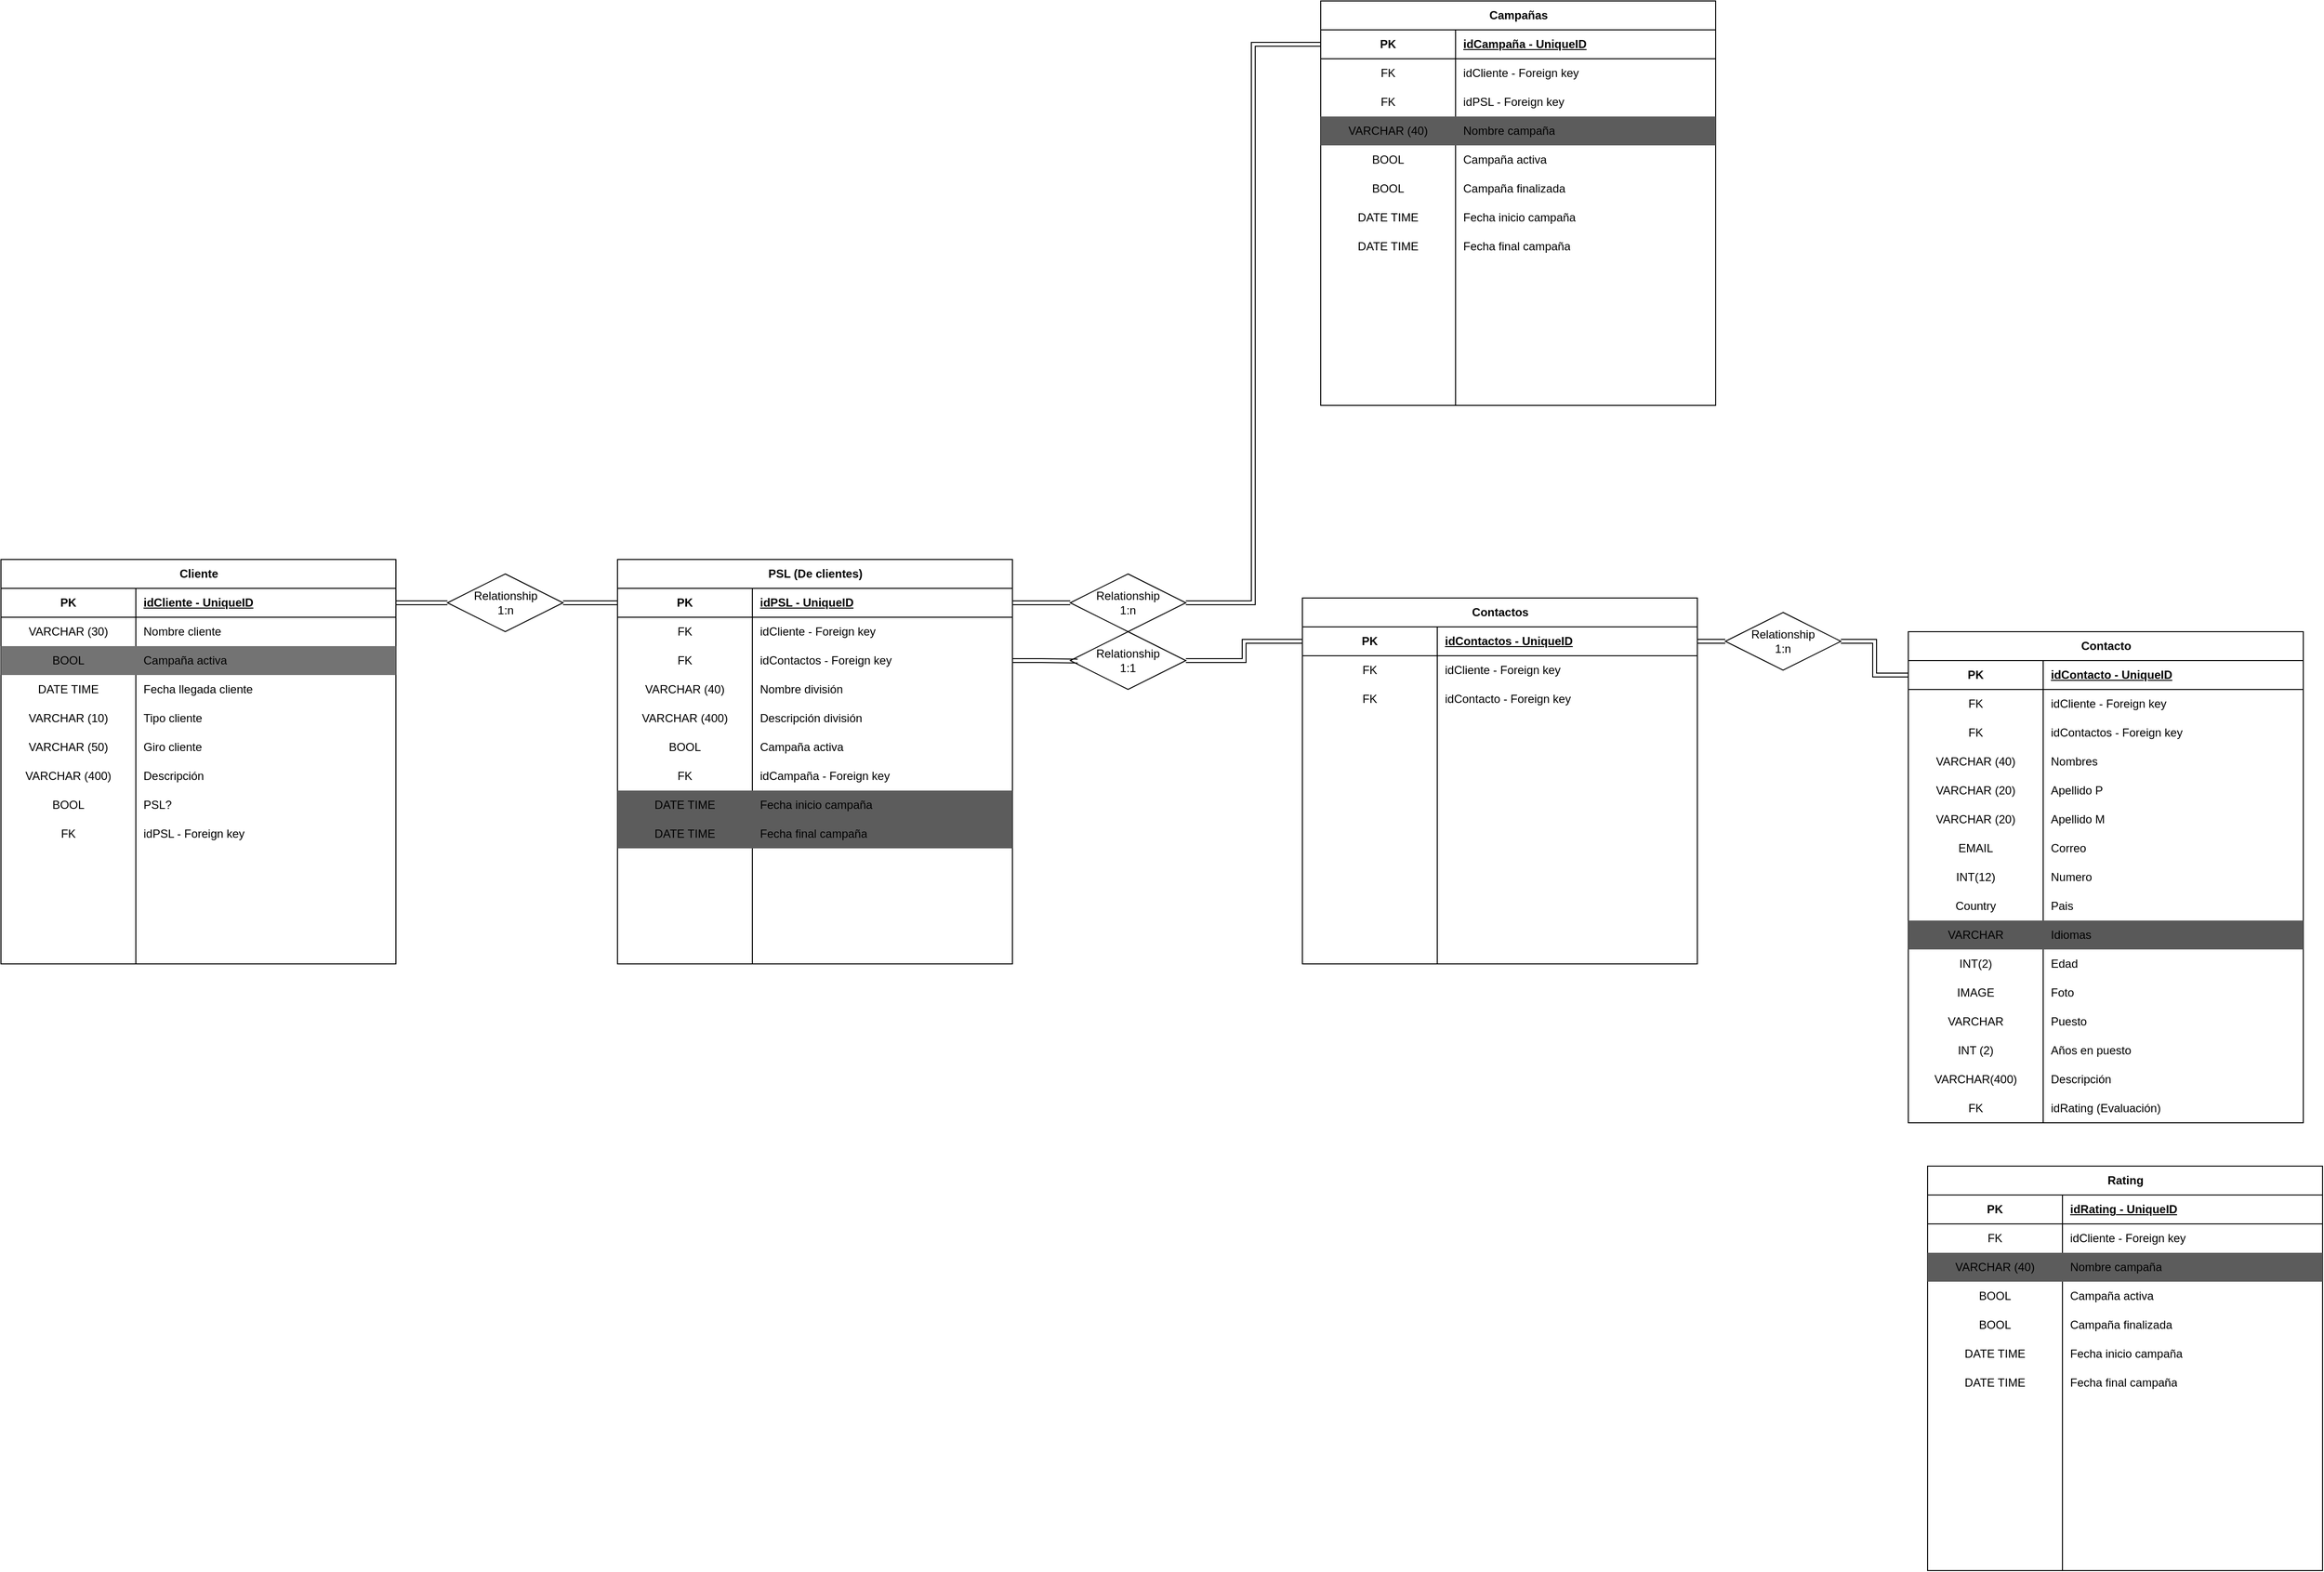 <mxfile version="24.0.8" type="github">
  <diagram id="yYxodml36QbaJqeOO-uj" name="Página-2">
    <mxGraphModel dx="2467" dy="1840" grid="1" gridSize="10" guides="1" tooltips="1" connect="1" arrows="1" fold="1" page="1" pageScale="1" pageWidth="827" pageHeight="1169" math="0" shadow="0">
      <root>
        <mxCell id="0" />
        <mxCell id="1" parent="0" />
        <mxCell id="TasF5eG6g31AmEuPPYUT-1" value="Cliente" style="shape=table;startSize=30;container=1;collapsible=1;childLayout=tableLayout;fixedRows=1;rowLines=0;fontStyle=1;align=center;resizeLast=1;html=1;" vertex="1" parent="1">
          <mxGeometry x="-110" y="-70" width="410" height="420" as="geometry" />
        </mxCell>
        <mxCell id="TasF5eG6g31AmEuPPYUT-2" value="" style="shape=tableRow;horizontal=0;startSize=0;swimlaneHead=0;swimlaneBody=0;fillColor=none;collapsible=0;dropTarget=0;points=[[0,0.5],[1,0.5]];portConstraint=eastwest;top=0;left=0;right=0;bottom=1;" vertex="1" parent="TasF5eG6g31AmEuPPYUT-1">
          <mxGeometry y="30" width="410" height="30" as="geometry" />
        </mxCell>
        <mxCell id="TasF5eG6g31AmEuPPYUT-3" value="PK" style="shape=partialRectangle;connectable=0;fillColor=none;top=0;left=0;bottom=0;right=0;fontStyle=1;overflow=hidden;whiteSpace=wrap;html=1;" vertex="1" parent="TasF5eG6g31AmEuPPYUT-2">
          <mxGeometry width="140" height="30" as="geometry">
            <mxRectangle width="140" height="30" as="alternateBounds" />
          </mxGeometry>
        </mxCell>
        <mxCell id="TasF5eG6g31AmEuPPYUT-4" value="idCliente - UniqueID" style="shape=partialRectangle;connectable=0;fillColor=none;top=0;left=0;bottom=0;right=0;align=left;spacingLeft=6;fontStyle=5;overflow=hidden;whiteSpace=wrap;html=1;" vertex="1" parent="TasF5eG6g31AmEuPPYUT-2">
          <mxGeometry x="140" width="270" height="30" as="geometry">
            <mxRectangle width="270" height="30" as="alternateBounds" />
          </mxGeometry>
        </mxCell>
        <mxCell id="TasF5eG6g31AmEuPPYUT-8" value="" style="shape=tableRow;horizontal=0;startSize=0;swimlaneHead=0;swimlaneBody=0;fillColor=none;collapsible=0;dropTarget=0;points=[[0,0.5],[1,0.5]];portConstraint=eastwest;top=0;left=0;right=0;bottom=0;" vertex="1" parent="TasF5eG6g31AmEuPPYUT-1">
          <mxGeometry y="60" width="410" height="30" as="geometry" />
        </mxCell>
        <mxCell id="TasF5eG6g31AmEuPPYUT-9" value="VARCHAR (30)" style="shape=partialRectangle;connectable=0;fillColor=none;top=0;left=0;bottom=0;right=0;editable=1;overflow=hidden;whiteSpace=wrap;html=1;" vertex="1" parent="TasF5eG6g31AmEuPPYUT-8">
          <mxGeometry width="140" height="30" as="geometry">
            <mxRectangle width="140" height="30" as="alternateBounds" />
          </mxGeometry>
        </mxCell>
        <mxCell id="TasF5eG6g31AmEuPPYUT-10" value="Nombre cliente" style="shape=partialRectangle;connectable=0;fillColor=none;top=0;left=0;bottom=0;right=0;align=left;spacingLeft=6;overflow=hidden;whiteSpace=wrap;html=1;" vertex="1" parent="TasF5eG6g31AmEuPPYUT-8">
          <mxGeometry x="140" width="270" height="30" as="geometry">
            <mxRectangle width="270" height="30" as="alternateBounds" />
          </mxGeometry>
        </mxCell>
        <mxCell id="TasF5eG6g31AmEuPPYUT-11" value="" style="shape=tableRow;horizontal=0;startSize=0;swimlaneHead=0;swimlaneBody=0;fillColor=none;collapsible=0;dropTarget=0;points=[[0,0.5],[1,0.5]];portConstraint=eastwest;top=0;left=0;right=0;bottom=0;" vertex="1" parent="TasF5eG6g31AmEuPPYUT-1">
          <mxGeometry y="90" width="410" height="30" as="geometry" />
        </mxCell>
        <mxCell id="TasF5eG6g31AmEuPPYUT-12" value="BOOL" style="shape=partialRectangle;connectable=0;fillColor=#737373;top=0;left=0;bottom=0;right=0;editable=1;overflow=hidden;whiteSpace=wrap;html=1;" vertex="1" parent="TasF5eG6g31AmEuPPYUT-11">
          <mxGeometry width="140" height="30" as="geometry">
            <mxRectangle width="140" height="30" as="alternateBounds" />
          </mxGeometry>
        </mxCell>
        <mxCell id="TasF5eG6g31AmEuPPYUT-13" value="Campaña activa" style="shape=partialRectangle;connectable=0;fillColor=#737373;top=0;left=0;bottom=0;right=0;align=left;spacingLeft=6;overflow=hidden;whiteSpace=wrap;html=1;" vertex="1" parent="TasF5eG6g31AmEuPPYUT-11">
          <mxGeometry x="140" width="270" height="30" as="geometry">
            <mxRectangle width="270" height="30" as="alternateBounds" />
          </mxGeometry>
        </mxCell>
        <mxCell id="TasF5eG6g31AmEuPPYUT-14" value="" style="shape=tableRow;horizontal=0;startSize=0;swimlaneHead=0;swimlaneBody=0;fillColor=none;collapsible=0;dropTarget=0;points=[[0,0.5],[1,0.5]];portConstraint=eastwest;top=0;left=0;right=0;bottom=0;" vertex="1" parent="TasF5eG6g31AmEuPPYUT-1">
          <mxGeometry y="120" width="410" height="30" as="geometry" />
        </mxCell>
        <mxCell id="TasF5eG6g31AmEuPPYUT-15" value="DATE TIME" style="shape=partialRectangle;connectable=0;fillColor=none;top=0;left=0;bottom=0;right=0;editable=1;overflow=hidden;whiteSpace=wrap;html=1;" vertex="1" parent="TasF5eG6g31AmEuPPYUT-14">
          <mxGeometry width="140" height="30" as="geometry">
            <mxRectangle width="140" height="30" as="alternateBounds" />
          </mxGeometry>
        </mxCell>
        <mxCell id="TasF5eG6g31AmEuPPYUT-16" value="Fecha llegada cliente" style="shape=partialRectangle;connectable=0;fillColor=none;top=0;left=0;bottom=0;right=0;align=left;spacingLeft=6;overflow=hidden;whiteSpace=wrap;html=1;" vertex="1" parent="TasF5eG6g31AmEuPPYUT-14">
          <mxGeometry x="140" width="270" height="30" as="geometry">
            <mxRectangle width="270" height="30" as="alternateBounds" />
          </mxGeometry>
        </mxCell>
        <mxCell id="TasF5eG6g31AmEuPPYUT-20" value="" style="shape=tableRow;horizontal=0;startSize=0;swimlaneHead=0;swimlaneBody=0;fillColor=none;collapsible=0;dropTarget=0;points=[[0,0.5],[1,0.5]];portConstraint=eastwest;top=0;left=0;right=0;bottom=0;" vertex="1" parent="TasF5eG6g31AmEuPPYUT-1">
          <mxGeometry y="150" width="410" height="30" as="geometry" />
        </mxCell>
        <mxCell id="TasF5eG6g31AmEuPPYUT-21" value="VARCHAR (10)" style="shape=partialRectangle;connectable=0;fillColor=none;top=0;left=0;bottom=0;right=0;editable=1;overflow=hidden;whiteSpace=wrap;html=1;" vertex="1" parent="TasF5eG6g31AmEuPPYUT-20">
          <mxGeometry width="140" height="30" as="geometry">
            <mxRectangle width="140" height="30" as="alternateBounds" />
          </mxGeometry>
        </mxCell>
        <mxCell id="TasF5eG6g31AmEuPPYUT-22" value="Tipo cliente" style="shape=partialRectangle;connectable=0;fillColor=none;top=0;left=0;bottom=0;right=0;align=left;spacingLeft=6;overflow=hidden;whiteSpace=wrap;html=1;" vertex="1" parent="TasF5eG6g31AmEuPPYUT-20">
          <mxGeometry x="140" width="270" height="30" as="geometry">
            <mxRectangle width="270" height="30" as="alternateBounds" />
          </mxGeometry>
        </mxCell>
        <mxCell id="TasF5eG6g31AmEuPPYUT-23" value="" style="shape=tableRow;horizontal=0;startSize=0;swimlaneHead=0;swimlaneBody=0;fillColor=none;collapsible=0;dropTarget=0;points=[[0,0.5],[1,0.5]];portConstraint=eastwest;top=0;left=0;right=0;bottom=0;" vertex="1" parent="TasF5eG6g31AmEuPPYUT-1">
          <mxGeometry y="180" width="410" height="30" as="geometry" />
        </mxCell>
        <mxCell id="TasF5eG6g31AmEuPPYUT-24" value="VARCHAR (50)" style="shape=partialRectangle;connectable=0;fillColor=none;top=0;left=0;bottom=0;right=0;editable=1;overflow=hidden;whiteSpace=wrap;html=1;" vertex="1" parent="TasF5eG6g31AmEuPPYUT-23">
          <mxGeometry width="140" height="30" as="geometry">
            <mxRectangle width="140" height="30" as="alternateBounds" />
          </mxGeometry>
        </mxCell>
        <mxCell id="TasF5eG6g31AmEuPPYUT-25" value="Giro cliente" style="shape=partialRectangle;connectable=0;fillColor=none;top=0;left=0;bottom=0;right=0;align=left;spacingLeft=6;overflow=hidden;whiteSpace=wrap;html=1;" vertex="1" parent="TasF5eG6g31AmEuPPYUT-23">
          <mxGeometry x="140" width="270" height="30" as="geometry">
            <mxRectangle width="270" height="30" as="alternateBounds" />
          </mxGeometry>
        </mxCell>
        <mxCell id="TasF5eG6g31AmEuPPYUT-26" value="" style="shape=tableRow;horizontal=0;startSize=0;swimlaneHead=0;swimlaneBody=0;fillColor=none;collapsible=0;dropTarget=0;points=[[0,0.5],[1,0.5]];portConstraint=eastwest;top=0;left=0;right=0;bottom=0;" vertex="1" parent="TasF5eG6g31AmEuPPYUT-1">
          <mxGeometry y="210" width="410" height="30" as="geometry" />
        </mxCell>
        <mxCell id="TasF5eG6g31AmEuPPYUT-27" value="VARCHAR (400)" style="shape=partialRectangle;connectable=0;fillColor=none;top=0;left=0;bottom=0;right=0;editable=1;overflow=hidden;whiteSpace=wrap;html=1;" vertex="1" parent="TasF5eG6g31AmEuPPYUT-26">
          <mxGeometry width="140" height="30" as="geometry">
            <mxRectangle width="140" height="30" as="alternateBounds" />
          </mxGeometry>
        </mxCell>
        <mxCell id="TasF5eG6g31AmEuPPYUT-28" value="Descripción" style="shape=partialRectangle;connectable=0;fillColor=none;top=0;left=0;bottom=0;right=0;align=left;spacingLeft=6;overflow=hidden;whiteSpace=wrap;html=1;" vertex="1" parent="TasF5eG6g31AmEuPPYUT-26">
          <mxGeometry x="140" width="270" height="30" as="geometry">
            <mxRectangle width="270" height="30" as="alternateBounds" />
          </mxGeometry>
        </mxCell>
        <mxCell id="TasF5eG6g31AmEuPPYUT-29" value="" style="shape=tableRow;horizontal=0;startSize=0;swimlaneHead=0;swimlaneBody=0;fillColor=none;collapsible=0;dropTarget=0;points=[[0,0.5],[1,0.5]];portConstraint=eastwest;top=0;left=0;right=0;bottom=0;" vertex="1" parent="TasF5eG6g31AmEuPPYUT-1">
          <mxGeometry y="240" width="410" height="30" as="geometry" />
        </mxCell>
        <mxCell id="TasF5eG6g31AmEuPPYUT-30" value="BOOL" style="shape=partialRectangle;connectable=0;fillColor=none;top=0;left=0;bottom=0;right=0;editable=1;overflow=hidden;whiteSpace=wrap;html=1;" vertex="1" parent="TasF5eG6g31AmEuPPYUT-29">
          <mxGeometry width="140" height="30" as="geometry">
            <mxRectangle width="140" height="30" as="alternateBounds" />
          </mxGeometry>
        </mxCell>
        <mxCell id="TasF5eG6g31AmEuPPYUT-31" value="PSL?" style="shape=partialRectangle;connectable=0;fillColor=none;top=0;left=0;bottom=0;right=0;align=left;spacingLeft=6;overflow=hidden;whiteSpace=wrap;html=1;" vertex="1" parent="TasF5eG6g31AmEuPPYUT-29">
          <mxGeometry x="140" width="270" height="30" as="geometry">
            <mxRectangle width="270" height="30" as="alternateBounds" />
          </mxGeometry>
        </mxCell>
        <mxCell id="TasF5eG6g31AmEuPPYUT-5" value="" style="shape=tableRow;horizontal=0;startSize=0;swimlaneHead=0;swimlaneBody=0;fillColor=none;collapsible=0;dropTarget=0;points=[[0,0.5],[1,0.5]];portConstraint=eastwest;top=0;left=0;right=0;bottom=0;" vertex="1" parent="TasF5eG6g31AmEuPPYUT-1">
          <mxGeometry y="270" width="410" height="30" as="geometry" />
        </mxCell>
        <mxCell id="TasF5eG6g31AmEuPPYUT-6" value="FK" style="shape=partialRectangle;connectable=0;fillColor=none;top=0;left=0;bottom=0;right=0;editable=1;overflow=hidden;whiteSpace=wrap;html=1;" vertex="1" parent="TasF5eG6g31AmEuPPYUT-5">
          <mxGeometry width="140" height="30" as="geometry">
            <mxRectangle width="140" height="30" as="alternateBounds" />
          </mxGeometry>
        </mxCell>
        <mxCell id="TasF5eG6g31AmEuPPYUT-7" value="idPSL - Foreign key" style="shape=partialRectangle;connectable=0;fillColor=none;top=0;left=0;bottom=0;right=0;align=left;spacingLeft=6;overflow=hidden;whiteSpace=wrap;html=1;" vertex="1" parent="TasF5eG6g31AmEuPPYUT-5">
          <mxGeometry x="140" width="270" height="30" as="geometry">
            <mxRectangle width="270" height="30" as="alternateBounds" />
          </mxGeometry>
        </mxCell>
        <mxCell id="TasF5eG6g31AmEuPPYUT-32" value="" style="shape=tableRow;horizontal=0;startSize=0;swimlaneHead=0;swimlaneBody=0;fillColor=none;collapsible=0;dropTarget=0;points=[[0,0.5],[1,0.5]];portConstraint=eastwest;top=0;left=0;right=0;bottom=0;" vertex="1" parent="TasF5eG6g31AmEuPPYUT-1">
          <mxGeometry y="300" width="410" height="30" as="geometry" />
        </mxCell>
        <mxCell id="TasF5eG6g31AmEuPPYUT-33" value="" style="shape=partialRectangle;connectable=0;fillColor=none;top=0;left=0;bottom=0;right=0;editable=1;overflow=hidden;whiteSpace=wrap;html=1;" vertex="1" parent="TasF5eG6g31AmEuPPYUT-32">
          <mxGeometry width="140" height="30" as="geometry">
            <mxRectangle width="140" height="30" as="alternateBounds" />
          </mxGeometry>
        </mxCell>
        <mxCell id="TasF5eG6g31AmEuPPYUT-34" value="" style="shape=partialRectangle;connectable=0;fillColor=none;top=0;left=0;bottom=0;right=0;align=left;spacingLeft=6;overflow=hidden;whiteSpace=wrap;html=1;" vertex="1" parent="TasF5eG6g31AmEuPPYUT-32">
          <mxGeometry x="140" width="270" height="30" as="geometry">
            <mxRectangle width="270" height="30" as="alternateBounds" />
          </mxGeometry>
        </mxCell>
        <mxCell id="TasF5eG6g31AmEuPPYUT-35" value="" style="shape=tableRow;horizontal=0;startSize=0;swimlaneHead=0;swimlaneBody=0;fillColor=none;collapsible=0;dropTarget=0;points=[[0,0.5],[1,0.5]];portConstraint=eastwest;top=0;left=0;right=0;bottom=0;" vertex="1" parent="TasF5eG6g31AmEuPPYUT-1">
          <mxGeometry y="330" width="410" height="30" as="geometry" />
        </mxCell>
        <mxCell id="TasF5eG6g31AmEuPPYUT-36" value="" style="shape=partialRectangle;connectable=0;fillColor=none;top=0;left=0;bottom=0;right=0;editable=1;overflow=hidden;whiteSpace=wrap;html=1;" vertex="1" parent="TasF5eG6g31AmEuPPYUT-35">
          <mxGeometry width="140" height="30" as="geometry">
            <mxRectangle width="140" height="30" as="alternateBounds" />
          </mxGeometry>
        </mxCell>
        <mxCell id="TasF5eG6g31AmEuPPYUT-37" value="" style="shape=partialRectangle;connectable=0;fillColor=none;top=0;left=0;bottom=0;right=0;align=left;spacingLeft=6;overflow=hidden;whiteSpace=wrap;html=1;" vertex="1" parent="TasF5eG6g31AmEuPPYUT-35">
          <mxGeometry x="140" width="270" height="30" as="geometry">
            <mxRectangle width="270" height="30" as="alternateBounds" />
          </mxGeometry>
        </mxCell>
        <mxCell id="TasF5eG6g31AmEuPPYUT-38" value="" style="shape=tableRow;horizontal=0;startSize=0;swimlaneHead=0;swimlaneBody=0;fillColor=none;collapsible=0;dropTarget=0;points=[[0,0.5],[1,0.5]];portConstraint=eastwest;top=0;left=0;right=0;bottom=0;" vertex="1" parent="TasF5eG6g31AmEuPPYUT-1">
          <mxGeometry y="360" width="410" height="30" as="geometry" />
        </mxCell>
        <mxCell id="TasF5eG6g31AmEuPPYUT-39" value="" style="shape=partialRectangle;connectable=0;fillColor=none;top=0;left=0;bottom=0;right=0;editable=1;overflow=hidden;whiteSpace=wrap;html=1;" vertex="1" parent="TasF5eG6g31AmEuPPYUT-38">
          <mxGeometry width="140" height="30" as="geometry">
            <mxRectangle width="140" height="30" as="alternateBounds" />
          </mxGeometry>
        </mxCell>
        <mxCell id="TasF5eG6g31AmEuPPYUT-40" value="" style="shape=partialRectangle;connectable=0;fillColor=none;top=0;left=0;bottom=0;right=0;align=left;spacingLeft=6;overflow=hidden;whiteSpace=wrap;html=1;" vertex="1" parent="TasF5eG6g31AmEuPPYUT-38">
          <mxGeometry x="140" width="270" height="30" as="geometry">
            <mxRectangle width="270" height="30" as="alternateBounds" />
          </mxGeometry>
        </mxCell>
        <mxCell id="TasF5eG6g31AmEuPPYUT-41" value="" style="shape=tableRow;horizontal=0;startSize=0;swimlaneHead=0;swimlaneBody=0;fillColor=none;collapsible=0;dropTarget=0;points=[[0,0.5],[1,0.5]];portConstraint=eastwest;top=0;left=0;right=0;bottom=0;" vertex="1" parent="TasF5eG6g31AmEuPPYUT-1">
          <mxGeometry y="390" width="410" height="30" as="geometry" />
        </mxCell>
        <mxCell id="TasF5eG6g31AmEuPPYUT-42" value="" style="shape=partialRectangle;connectable=0;fillColor=none;top=0;left=0;bottom=0;right=0;editable=1;overflow=hidden;whiteSpace=wrap;html=1;" vertex="1" parent="TasF5eG6g31AmEuPPYUT-41">
          <mxGeometry width="140" height="30" as="geometry">
            <mxRectangle width="140" height="30" as="alternateBounds" />
          </mxGeometry>
        </mxCell>
        <mxCell id="TasF5eG6g31AmEuPPYUT-43" value="" style="shape=partialRectangle;connectable=0;fillColor=none;top=0;left=0;bottom=0;right=0;align=left;spacingLeft=6;overflow=hidden;whiteSpace=wrap;html=1;" vertex="1" parent="TasF5eG6g31AmEuPPYUT-41">
          <mxGeometry x="140" width="270" height="30" as="geometry">
            <mxRectangle width="270" height="30" as="alternateBounds" />
          </mxGeometry>
        </mxCell>
        <mxCell id="TasF5eG6g31AmEuPPYUT-44" value="PSL (De clientes)" style="shape=table;startSize=30;container=1;collapsible=1;childLayout=tableLayout;fixedRows=1;rowLines=0;fontStyle=1;align=center;resizeLast=1;html=1;" vertex="1" parent="1">
          <mxGeometry x="530" y="-70" width="410" height="420" as="geometry">
            <mxRectangle x="520" y="-70" width="130" height="30" as="alternateBounds" />
          </mxGeometry>
        </mxCell>
        <mxCell id="TasF5eG6g31AmEuPPYUT-45" value="" style="shape=tableRow;horizontal=0;startSize=0;swimlaneHead=0;swimlaneBody=0;fillColor=none;collapsible=0;dropTarget=0;points=[[0,0.5],[1,0.5]];portConstraint=eastwest;top=0;left=0;right=0;bottom=1;" vertex="1" parent="TasF5eG6g31AmEuPPYUT-44">
          <mxGeometry y="30" width="410" height="30" as="geometry" />
        </mxCell>
        <mxCell id="TasF5eG6g31AmEuPPYUT-46" value="PK" style="shape=partialRectangle;connectable=0;fillColor=none;top=0;left=0;bottom=0;right=0;fontStyle=1;overflow=hidden;whiteSpace=wrap;html=1;" vertex="1" parent="TasF5eG6g31AmEuPPYUT-45">
          <mxGeometry width="140" height="30" as="geometry">
            <mxRectangle width="140" height="30" as="alternateBounds" />
          </mxGeometry>
        </mxCell>
        <mxCell id="TasF5eG6g31AmEuPPYUT-47" value="idPSL - UniqueID" style="shape=partialRectangle;connectable=0;fillColor=none;top=0;left=0;bottom=0;right=0;align=left;spacingLeft=6;fontStyle=5;overflow=hidden;whiteSpace=wrap;html=1;" vertex="1" parent="TasF5eG6g31AmEuPPYUT-45">
          <mxGeometry x="140" width="270" height="30" as="geometry">
            <mxRectangle width="270" height="30" as="alternateBounds" />
          </mxGeometry>
        </mxCell>
        <mxCell id="TasF5eG6g31AmEuPPYUT-48" value="" style="shape=tableRow;horizontal=0;startSize=0;swimlaneHead=0;swimlaneBody=0;fillColor=none;collapsible=0;dropTarget=0;points=[[0,0.5],[1,0.5]];portConstraint=eastwest;top=0;left=0;right=0;bottom=0;" vertex="1" parent="TasF5eG6g31AmEuPPYUT-44">
          <mxGeometry y="60" width="410" height="30" as="geometry" />
        </mxCell>
        <mxCell id="TasF5eG6g31AmEuPPYUT-49" value="FK" style="shape=partialRectangle;connectable=0;fillColor=none;top=0;left=0;bottom=0;right=0;editable=1;overflow=hidden;whiteSpace=wrap;html=1;" vertex="1" parent="TasF5eG6g31AmEuPPYUT-48">
          <mxGeometry width="140" height="30" as="geometry">
            <mxRectangle width="140" height="30" as="alternateBounds" />
          </mxGeometry>
        </mxCell>
        <mxCell id="TasF5eG6g31AmEuPPYUT-50" value="idCliente - Foreign key" style="shape=partialRectangle;connectable=0;fillColor=none;top=0;left=0;bottom=0;right=0;align=left;spacingLeft=6;overflow=hidden;whiteSpace=wrap;html=1;" vertex="1" parent="TasF5eG6g31AmEuPPYUT-48">
          <mxGeometry x="140" width="270" height="30" as="geometry">
            <mxRectangle width="270" height="30" as="alternateBounds" />
          </mxGeometry>
        </mxCell>
        <mxCell id="TasF5eG6g31AmEuPPYUT-51" value="" style="shape=tableRow;horizontal=0;startSize=0;swimlaneHead=0;swimlaneBody=0;fillColor=none;collapsible=0;dropTarget=0;points=[[0,0.5],[1,0.5]];portConstraint=eastwest;top=0;left=0;right=0;bottom=0;" vertex="1" parent="TasF5eG6g31AmEuPPYUT-44">
          <mxGeometry y="90" width="410" height="30" as="geometry" />
        </mxCell>
        <mxCell id="TasF5eG6g31AmEuPPYUT-52" value="FK" style="shape=partialRectangle;connectable=0;fillColor=none;top=0;left=0;bottom=0;right=0;editable=1;overflow=hidden;whiteSpace=wrap;html=1;" vertex="1" parent="TasF5eG6g31AmEuPPYUT-51">
          <mxGeometry width="140" height="30" as="geometry">
            <mxRectangle width="140" height="30" as="alternateBounds" />
          </mxGeometry>
        </mxCell>
        <mxCell id="TasF5eG6g31AmEuPPYUT-53" value="idContactos - Foreign key" style="shape=partialRectangle;connectable=0;fillColor=none;top=0;left=0;bottom=0;right=0;align=left;spacingLeft=6;overflow=hidden;whiteSpace=wrap;html=1;" vertex="1" parent="TasF5eG6g31AmEuPPYUT-51">
          <mxGeometry x="140" width="270" height="30" as="geometry">
            <mxRectangle width="270" height="30" as="alternateBounds" />
          </mxGeometry>
        </mxCell>
        <mxCell id="TasF5eG6g31AmEuPPYUT-54" value="" style="shape=tableRow;horizontal=0;startSize=0;swimlaneHead=0;swimlaneBody=0;fillColor=none;collapsible=0;dropTarget=0;points=[[0,0.5],[1,0.5]];portConstraint=eastwest;top=0;left=0;right=0;bottom=0;" vertex="1" parent="TasF5eG6g31AmEuPPYUT-44">
          <mxGeometry y="120" width="410" height="30" as="geometry" />
        </mxCell>
        <mxCell id="TasF5eG6g31AmEuPPYUT-55" value="VARCHAR (40)" style="shape=partialRectangle;connectable=0;fillColor=none;top=0;left=0;bottom=0;right=0;editable=1;overflow=hidden;whiteSpace=wrap;html=1;" vertex="1" parent="TasF5eG6g31AmEuPPYUT-54">
          <mxGeometry width="140" height="30" as="geometry">
            <mxRectangle width="140" height="30" as="alternateBounds" />
          </mxGeometry>
        </mxCell>
        <mxCell id="TasF5eG6g31AmEuPPYUT-56" value="Nombre división" style="shape=partialRectangle;connectable=0;fillColor=none;top=0;left=0;bottom=0;right=0;align=left;spacingLeft=6;overflow=hidden;whiteSpace=wrap;html=1;" vertex="1" parent="TasF5eG6g31AmEuPPYUT-54">
          <mxGeometry x="140" width="270" height="30" as="geometry">
            <mxRectangle width="270" height="30" as="alternateBounds" />
          </mxGeometry>
        </mxCell>
        <mxCell id="TasF5eG6g31AmEuPPYUT-57" value="" style="shape=tableRow;horizontal=0;startSize=0;swimlaneHead=0;swimlaneBody=0;fillColor=none;collapsible=0;dropTarget=0;points=[[0,0.5],[1,0.5]];portConstraint=eastwest;top=0;left=0;right=0;bottom=0;" vertex="1" parent="TasF5eG6g31AmEuPPYUT-44">
          <mxGeometry y="150" width="410" height="30" as="geometry" />
        </mxCell>
        <mxCell id="TasF5eG6g31AmEuPPYUT-58" value="VARCHAR (400&lt;span style=&quot;background-color: initial;&quot;&gt;)&lt;/span&gt;" style="shape=partialRectangle;connectable=0;fillColor=none;top=0;left=0;bottom=0;right=0;editable=1;overflow=hidden;whiteSpace=wrap;html=1;" vertex="1" parent="TasF5eG6g31AmEuPPYUT-57">
          <mxGeometry width="140" height="30" as="geometry">
            <mxRectangle width="140" height="30" as="alternateBounds" />
          </mxGeometry>
        </mxCell>
        <mxCell id="TasF5eG6g31AmEuPPYUT-59" value="Descripción división" style="shape=partialRectangle;connectable=0;fillColor=none;top=0;left=0;bottom=0;right=0;align=left;spacingLeft=6;overflow=hidden;whiteSpace=wrap;html=1;" vertex="1" parent="TasF5eG6g31AmEuPPYUT-57">
          <mxGeometry x="140" width="270" height="30" as="geometry">
            <mxRectangle width="270" height="30" as="alternateBounds" />
          </mxGeometry>
        </mxCell>
        <mxCell id="TasF5eG6g31AmEuPPYUT-60" value="" style="shape=tableRow;horizontal=0;startSize=0;swimlaneHead=0;swimlaneBody=0;fillColor=none;collapsible=0;dropTarget=0;points=[[0,0.5],[1,0.5]];portConstraint=eastwest;top=0;left=0;right=0;bottom=0;" vertex="1" parent="TasF5eG6g31AmEuPPYUT-44">
          <mxGeometry y="180" width="410" height="30" as="geometry" />
        </mxCell>
        <mxCell id="TasF5eG6g31AmEuPPYUT-61" value="BOOL" style="shape=partialRectangle;connectable=0;fillColor=none;top=0;left=0;bottom=0;right=0;editable=1;overflow=hidden;whiteSpace=wrap;html=1;" vertex="1" parent="TasF5eG6g31AmEuPPYUT-60">
          <mxGeometry width="140" height="30" as="geometry">
            <mxRectangle width="140" height="30" as="alternateBounds" />
          </mxGeometry>
        </mxCell>
        <mxCell id="TasF5eG6g31AmEuPPYUT-62" value="Campaña activa" style="shape=partialRectangle;connectable=0;fillColor=none;top=0;left=0;bottom=0;right=0;align=left;spacingLeft=6;overflow=hidden;whiteSpace=wrap;html=1;" vertex="1" parent="TasF5eG6g31AmEuPPYUT-60">
          <mxGeometry x="140" width="270" height="30" as="geometry">
            <mxRectangle width="270" height="30" as="alternateBounds" />
          </mxGeometry>
        </mxCell>
        <mxCell id="TasF5eG6g31AmEuPPYUT-69" value="" style="shape=tableRow;horizontal=0;startSize=0;swimlaneHead=0;swimlaneBody=0;fillColor=none;collapsible=0;dropTarget=0;points=[[0,0.5],[1,0.5]];portConstraint=eastwest;top=0;left=0;right=0;bottom=0;" vertex="1" parent="TasF5eG6g31AmEuPPYUT-44">
          <mxGeometry y="210" width="410" height="30" as="geometry" />
        </mxCell>
        <mxCell id="TasF5eG6g31AmEuPPYUT-70" value="FK" style="shape=partialRectangle;connectable=0;fillColor=none;top=0;left=0;bottom=0;right=0;editable=1;overflow=hidden;whiteSpace=wrap;html=1;" vertex="1" parent="TasF5eG6g31AmEuPPYUT-69">
          <mxGeometry width="140" height="30" as="geometry">
            <mxRectangle width="140" height="30" as="alternateBounds" />
          </mxGeometry>
        </mxCell>
        <mxCell id="TasF5eG6g31AmEuPPYUT-71" value="idCampaña&amp;nbsp;- Foreign key" style="shape=partialRectangle;connectable=0;fillColor=none;top=0;left=0;bottom=0;right=0;align=left;spacingLeft=6;overflow=hidden;whiteSpace=wrap;html=1;" vertex="1" parent="TasF5eG6g31AmEuPPYUT-69">
          <mxGeometry x="140" width="270" height="30" as="geometry">
            <mxRectangle width="270" height="30" as="alternateBounds" />
          </mxGeometry>
        </mxCell>
        <mxCell id="TasF5eG6g31AmEuPPYUT-63" value="" style="shape=tableRow;horizontal=0;startSize=0;swimlaneHead=0;swimlaneBody=0;fillColor=#5C5C5C;collapsible=0;dropTarget=0;points=[[0,0.5],[1,0.5]];portConstraint=eastwest;top=0;left=0;right=0;bottom=0;" vertex="1" parent="TasF5eG6g31AmEuPPYUT-44">
          <mxGeometry y="240" width="410" height="30" as="geometry" />
        </mxCell>
        <mxCell id="TasF5eG6g31AmEuPPYUT-64" value="DATE TIME" style="shape=partialRectangle;connectable=0;fillColor=none;top=0;left=0;bottom=0;right=0;editable=1;overflow=hidden;whiteSpace=wrap;html=1;" vertex="1" parent="TasF5eG6g31AmEuPPYUT-63">
          <mxGeometry width="140" height="30" as="geometry">
            <mxRectangle width="140" height="30" as="alternateBounds" />
          </mxGeometry>
        </mxCell>
        <mxCell id="TasF5eG6g31AmEuPPYUT-65" value="Fecha inicio campaña" style="shape=partialRectangle;connectable=0;fillColor=none;top=0;left=0;bottom=0;right=0;align=left;spacingLeft=6;overflow=hidden;whiteSpace=wrap;html=1;" vertex="1" parent="TasF5eG6g31AmEuPPYUT-63">
          <mxGeometry x="140" width="270" height="30" as="geometry">
            <mxRectangle width="270" height="30" as="alternateBounds" />
          </mxGeometry>
        </mxCell>
        <mxCell id="TasF5eG6g31AmEuPPYUT-66" value="" style="shape=tableRow;horizontal=0;startSize=0;swimlaneHead=0;swimlaneBody=0;fillColor=none;collapsible=0;dropTarget=0;points=[[0,0.5],[1,0.5]];portConstraint=eastwest;top=0;left=0;right=0;bottom=0;" vertex="1" parent="TasF5eG6g31AmEuPPYUT-44">
          <mxGeometry y="270" width="410" height="30" as="geometry" />
        </mxCell>
        <mxCell id="TasF5eG6g31AmEuPPYUT-67" value="DATE TIME" style="shape=partialRectangle;connectable=0;fillColor=#5C5C5C;top=0;left=0;bottom=0;right=0;editable=1;overflow=hidden;whiteSpace=wrap;html=1;" vertex="1" parent="TasF5eG6g31AmEuPPYUT-66">
          <mxGeometry width="140" height="30" as="geometry">
            <mxRectangle width="140" height="30" as="alternateBounds" />
          </mxGeometry>
        </mxCell>
        <mxCell id="TasF5eG6g31AmEuPPYUT-68" value="Fecha final campaña" style="shape=partialRectangle;connectable=0;fillColor=#5C5C5C;top=0;left=0;bottom=0;right=0;align=left;spacingLeft=6;overflow=hidden;whiteSpace=wrap;html=1;" vertex="1" parent="TasF5eG6g31AmEuPPYUT-66">
          <mxGeometry x="140" width="270" height="30" as="geometry">
            <mxRectangle width="270" height="30" as="alternateBounds" />
          </mxGeometry>
        </mxCell>
        <mxCell id="TasF5eG6g31AmEuPPYUT-72" value="" style="shape=tableRow;horizontal=0;startSize=0;swimlaneHead=0;swimlaneBody=0;fillColor=none;collapsible=0;dropTarget=0;points=[[0,0.5],[1,0.5]];portConstraint=eastwest;top=0;left=0;right=0;bottom=0;" vertex="1" parent="TasF5eG6g31AmEuPPYUT-44">
          <mxGeometry y="300" width="410" height="30" as="geometry" />
        </mxCell>
        <mxCell id="TasF5eG6g31AmEuPPYUT-73" value="" style="shape=partialRectangle;connectable=0;fillColor=none;top=0;left=0;bottom=0;right=0;editable=1;overflow=hidden;whiteSpace=wrap;html=1;" vertex="1" parent="TasF5eG6g31AmEuPPYUT-72">
          <mxGeometry width="140" height="30" as="geometry">
            <mxRectangle width="140" height="30" as="alternateBounds" />
          </mxGeometry>
        </mxCell>
        <mxCell id="TasF5eG6g31AmEuPPYUT-74" value="" style="shape=partialRectangle;connectable=0;fillColor=none;top=0;left=0;bottom=0;right=0;align=left;spacingLeft=6;overflow=hidden;whiteSpace=wrap;html=1;" vertex="1" parent="TasF5eG6g31AmEuPPYUT-72">
          <mxGeometry x="140" width="270" height="30" as="geometry">
            <mxRectangle width="270" height="30" as="alternateBounds" />
          </mxGeometry>
        </mxCell>
        <mxCell id="TasF5eG6g31AmEuPPYUT-75" value="" style="shape=tableRow;horizontal=0;startSize=0;swimlaneHead=0;swimlaneBody=0;fillColor=none;collapsible=0;dropTarget=0;points=[[0,0.5],[1,0.5]];portConstraint=eastwest;top=0;left=0;right=0;bottom=0;" vertex="1" parent="TasF5eG6g31AmEuPPYUT-44">
          <mxGeometry y="330" width="410" height="30" as="geometry" />
        </mxCell>
        <mxCell id="TasF5eG6g31AmEuPPYUT-76" value="" style="shape=partialRectangle;connectable=0;fillColor=none;top=0;left=0;bottom=0;right=0;editable=1;overflow=hidden;whiteSpace=wrap;html=1;" vertex="1" parent="TasF5eG6g31AmEuPPYUT-75">
          <mxGeometry width="140" height="30" as="geometry">
            <mxRectangle width="140" height="30" as="alternateBounds" />
          </mxGeometry>
        </mxCell>
        <mxCell id="TasF5eG6g31AmEuPPYUT-77" value="" style="shape=partialRectangle;connectable=0;fillColor=none;top=0;left=0;bottom=0;right=0;align=left;spacingLeft=6;overflow=hidden;whiteSpace=wrap;html=1;" vertex="1" parent="TasF5eG6g31AmEuPPYUT-75">
          <mxGeometry x="140" width="270" height="30" as="geometry">
            <mxRectangle width="270" height="30" as="alternateBounds" />
          </mxGeometry>
        </mxCell>
        <mxCell id="TasF5eG6g31AmEuPPYUT-78" value="" style="shape=tableRow;horizontal=0;startSize=0;swimlaneHead=0;swimlaneBody=0;fillColor=none;collapsible=0;dropTarget=0;points=[[0,0.5],[1,0.5]];portConstraint=eastwest;top=0;left=0;right=0;bottom=0;" vertex="1" parent="TasF5eG6g31AmEuPPYUT-44">
          <mxGeometry y="360" width="410" height="30" as="geometry" />
        </mxCell>
        <mxCell id="TasF5eG6g31AmEuPPYUT-79" value="" style="shape=partialRectangle;connectable=0;fillColor=none;top=0;left=0;bottom=0;right=0;editable=1;overflow=hidden;whiteSpace=wrap;html=1;" vertex="1" parent="TasF5eG6g31AmEuPPYUT-78">
          <mxGeometry width="140" height="30" as="geometry">
            <mxRectangle width="140" height="30" as="alternateBounds" />
          </mxGeometry>
        </mxCell>
        <mxCell id="TasF5eG6g31AmEuPPYUT-80" value="" style="shape=partialRectangle;connectable=0;fillColor=none;top=0;left=0;bottom=0;right=0;align=left;spacingLeft=6;overflow=hidden;whiteSpace=wrap;html=1;" vertex="1" parent="TasF5eG6g31AmEuPPYUT-78">
          <mxGeometry x="140" width="270" height="30" as="geometry">
            <mxRectangle width="270" height="30" as="alternateBounds" />
          </mxGeometry>
        </mxCell>
        <mxCell id="TasF5eG6g31AmEuPPYUT-81" value="" style="shape=tableRow;horizontal=0;startSize=0;swimlaneHead=0;swimlaneBody=0;fillColor=none;collapsible=0;dropTarget=0;points=[[0,0.5],[1,0.5]];portConstraint=eastwest;top=0;left=0;right=0;bottom=0;" vertex="1" parent="TasF5eG6g31AmEuPPYUT-44">
          <mxGeometry y="390" width="410" height="30" as="geometry" />
        </mxCell>
        <mxCell id="TasF5eG6g31AmEuPPYUT-82" value="" style="shape=partialRectangle;connectable=0;fillColor=none;top=0;left=0;bottom=0;right=0;editable=1;overflow=hidden;whiteSpace=wrap;html=1;" vertex="1" parent="TasF5eG6g31AmEuPPYUT-81">
          <mxGeometry width="140" height="30" as="geometry">
            <mxRectangle width="140" height="30" as="alternateBounds" />
          </mxGeometry>
        </mxCell>
        <mxCell id="TasF5eG6g31AmEuPPYUT-83" value="" style="shape=partialRectangle;connectable=1;fillColor=none;top=0;left=0;bottom=0;right=0;align=left;spacingLeft=6;overflow=hidden;whiteSpace=wrap;html=1;movable=1;resizable=1;rotatable=1;deletable=1;editable=1;locked=0;" vertex="1" parent="TasF5eG6g31AmEuPPYUT-81">
          <mxGeometry x="140" width="270" height="30" as="geometry">
            <mxRectangle width="270" height="30" as="alternateBounds" />
          </mxGeometry>
        </mxCell>
        <mxCell id="TasF5eG6g31AmEuPPYUT-84" value="Contactos" style="shape=table;startSize=30;container=1;collapsible=1;childLayout=tableLayout;fixedRows=1;rowLines=0;fontStyle=1;align=center;resizeLast=1;html=1;" vertex="1" parent="1">
          <mxGeometry x="1241" y="-30" width="410" height="380" as="geometry" />
        </mxCell>
        <mxCell id="TasF5eG6g31AmEuPPYUT-85" value="" style="shape=tableRow;horizontal=0;startSize=0;swimlaneHead=0;swimlaneBody=0;fillColor=none;collapsible=0;dropTarget=0;points=[[0,0.5],[1,0.5]];portConstraint=eastwest;top=0;left=0;right=0;bottom=1;" vertex="1" parent="TasF5eG6g31AmEuPPYUT-84">
          <mxGeometry y="30" width="410" height="30" as="geometry" />
        </mxCell>
        <mxCell id="TasF5eG6g31AmEuPPYUT-86" value="PK" style="shape=partialRectangle;connectable=0;fillColor=none;top=0;left=0;bottom=0;right=0;fontStyle=1;overflow=hidden;whiteSpace=wrap;html=1;" vertex="1" parent="TasF5eG6g31AmEuPPYUT-85">
          <mxGeometry width="140" height="30" as="geometry">
            <mxRectangle width="140" height="30" as="alternateBounds" />
          </mxGeometry>
        </mxCell>
        <mxCell id="TasF5eG6g31AmEuPPYUT-87" value="idContactos - UniqueID" style="shape=partialRectangle;connectable=0;fillColor=none;top=0;left=0;bottom=0;right=0;align=left;spacingLeft=6;fontStyle=5;overflow=hidden;whiteSpace=wrap;html=1;" vertex="1" parent="TasF5eG6g31AmEuPPYUT-85">
          <mxGeometry x="140" width="270" height="30" as="geometry">
            <mxRectangle width="270" height="30" as="alternateBounds" />
          </mxGeometry>
        </mxCell>
        <mxCell id="TasF5eG6g31AmEuPPYUT-88" value="" style="shape=tableRow;horizontal=0;startSize=0;swimlaneHead=0;swimlaneBody=0;fillColor=none;collapsible=0;dropTarget=0;points=[[0,0.5],[1,0.5]];portConstraint=eastwest;top=0;left=0;right=0;bottom=0;" vertex="1" parent="TasF5eG6g31AmEuPPYUT-84">
          <mxGeometry y="60" width="410" height="30" as="geometry" />
        </mxCell>
        <mxCell id="TasF5eG6g31AmEuPPYUT-89" value="FK" style="shape=partialRectangle;connectable=0;fillColor=none;top=0;left=0;bottom=0;right=0;editable=1;overflow=hidden;whiteSpace=wrap;html=1;" vertex="1" parent="TasF5eG6g31AmEuPPYUT-88">
          <mxGeometry width="140" height="30" as="geometry">
            <mxRectangle width="140" height="30" as="alternateBounds" />
          </mxGeometry>
        </mxCell>
        <mxCell id="TasF5eG6g31AmEuPPYUT-90" value="idCliente - Foreign key" style="shape=partialRectangle;connectable=0;fillColor=none;top=0;left=0;bottom=0;right=0;align=left;spacingLeft=6;overflow=hidden;whiteSpace=wrap;html=1;" vertex="1" parent="TasF5eG6g31AmEuPPYUT-88">
          <mxGeometry x="140" width="270" height="30" as="geometry">
            <mxRectangle width="270" height="30" as="alternateBounds" />
          </mxGeometry>
        </mxCell>
        <mxCell id="TasF5eG6g31AmEuPPYUT-91" value="" style="shape=tableRow;horizontal=0;startSize=0;swimlaneHead=0;swimlaneBody=0;fillColor=none;collapsible=0;dropTarget=0;points=[[0,0.5],[1,0.5]];portConstraint=eastwest;top=0;left=0;right=0;bottom=0;" vertex="1" parent="TasF5eG6g31AmEuPPYUT-84">
          <mxGeometry y="90" width="410" height="30" as="geometry" />
        </mxCell>
        <mxCell id="TasF5eG6g31AmEuPPYUT-92" value="FK" style="shape=partialRectangle;connectable=0;fillColor=none;top=0;left=0;bottom=0;right=0;editable=1;overflow=hidden;whiteSpace=wrap;html=1;" vertex="1" parent="TasF5eG6g31AmEuPPYUT-91">
          <mxGeometry width="140" height="30" as="geometry">
            <mxRectangle width="140" height="30" as="alternateBounds" />
          </mxGeometry>
        </mxCell>
        <mxCell id="TasF5eG6g31AmEuPPYUT-93" value="idContacto - Foreign key" style="shape=partialRectangle;connectable=0;fillColor=none;top=0;left=0;bottom=0;right=0;align=left;spacingLeft=6;overflow=hidden;whiteSpace=wrap;html=1;" vertex="1" parent="TasF5eG6g31AmEuPPYUT-91">
          <mxGeometry x="140" width="270" height="30" as="geometry">
            <mxRectangle width="270" height="30" as="alternateBounds" />
          </mxGeometry>
        </mxCell>
        <mxCell id="TasF5eG6g31AmEuPPYUT-94" value="" style="shape=tableRow;horizontal=0;startSize=0;swimlaneHead=0;swimlaneBody=0;fillColor=none;collapsible=0;dropTarget=0;points=[[0,0.5],[1,0.5]];portConstraint=eastwest;top=0;left=0;right=0;bottom=0;" vertex="1" parent="TasF5eG6g31AmEuPPYUT-84">
          <mxGeometry y="120" width="410" height="30" as="geometry" />
        </mxCell>
        <mxCell id="TasF5eG6g31AmEuPPYUT-95" value="" style="shape=partialRectangle;connectable=0;fillColor=none;top=0;left=0;bottom=0;right=0;editable=1;overflow=hidden;whiteSpace=wrap;html=1;" vertex="1" parent="TasF5eG6g31AmEuPPYUT-94">
          <mxGeometry width="140" height="30" as="geometry">
            <mxRectangle width="140" height="30" as="alternateBounds" />
          </mxGeometry>
        </mxCell>
        <mxCell id="TasF5eG6g31AmEuPPYUT-96" value="" style="shape=partialRectangle;connectable=0;fillColor=none;top=0;left=0;bottom=0;right=0;align=left;spacingLeft=6;overflow=hidden;whiteSpace=wrap;html=1;" vertex="1" parent="TasF5eG6g31AmEuPPYUT-94">
          <mxGeometry x="140" width="270" height="30" as="geometry">
            <mxRectangle width="270" height="30" as="alternateBounds" />
          </mxGeometry>
        </mxCell>
        <mxCell id="TasF5eG6g31AmEuPPYUT-97" value="" style="shape=tableRow;horizontal=0;startSize=0;swimlaneHead=0;swimlaneBody=0;fillColor=none;collapsible=0;dropTarget=0;points=[[0,0.5],[1,0.5]];portConstraint=eastwest;top=0;left=0;right=0;bottom=0;" vertex="1" parent="TasF5eG6g31AmEuPPYUT-84">
          <mxGeometry y="150" width="410" height="30" as="geometry" />
        </mxCell>
        <mxCell id="TasF5eG6g31AmEuPPYUT-98" value="" style="shape=partialRectangle;connectable=0;fillColor=none;top=0;left=0;bottom=0;right=0;editable=1;overflow=hidden;whiteSpace=wrap;html=1;" vertex="1" parent="TasF5eG6g31AmEuPPYUT-97">
          <mxGeometry width="140" height="30" as="geometry">
            <mxRectangle width="140" height="30" as="alternateBounds" />
          </mxGeometry>
        </mxCell>
        <mxCell id="TasF5eG6g31AmEuPPYUT-99" value="" style="shape=partialRectangle;connectable=0;fillColor=none;top=0;left=0;bottom=0;right=0;align=left;spacingLeft=6;overflow=hidden;whiteSpace=wrap;html=1;" vertex="1" parent="TasF5eG6g31AmEuPPYUT-97">
          <mxGeometry x="140" width="270" height="30" as="geometry">
            <mxRectangle width="270" height="30" as="alternateBounds" />
          </mxGeometry>
        </mxCell>
        <mxCell id="TasF5eG6g31AmEuPPYUT-100" value="" style="shape=tableRow;horizontal=0;startSize=0;swimlaneHead=0;swimlaneBody=0;fillColor=none;collapsible=0;dropTarget=0;points=[[0,0.5],[1,0.5]];portConstraint=eastwest;top=0;left=0;right=0;bottom=0;" vertex="1" parent="TasF5eG6g31AmEuPPYUT-84">
          <mxGeometry y="180" width="410" height="30" as="geometry" />
        </mxCell>
        <mxCell id="TasF5eG6g31AmEuPPYUT-101" value="" style="shape=partialRectangle;connectable=0;fillColor=none;top=0;left=0;bottom=0;right=0;editable=1;overflow=hidden;whiteSpace=wrap;html=1;" vertex="1" parent="TasF5eG6g31AmEuPPYUT-100">
          <mxGeometry width="140" height="30" as="geometry">
            <mxRectangle width="140" height="30" as="alternateBounds" />
          </mxGeometry>
        </mxCell>
        <mxCell id="TasF5eG6g31AmEuPPYUT-102" value="" style="shape=partialRectangle;connectable=0;fillColor=none;top=0;left=0;bottom=0;right=0;align=left;spacingLeft=6;overflow=hidden;whiteSpace=wrap;html=1;" vertex="1" parent="TasF5eG6g31AmEuPPYUT-100">
          <mxGeometry x="140" width="270" height="30" as="geometry">
            <mxRectangle width="270" height="30" as="alternateBounds" />
          </mxGeometry>
        </mxCell>
        <mxCell id="TasF5eG6g31AmEuPPYUT-103" value="" style="shape=tableRow;horizontal=0;startSize=0;swimlaneHead=0;swimlaneBody=0;fillColor=none;collapsible=0;dropTarget=0;points=[[0,0.5],[1,0.5]];portConstraint=eastwest;top=0;left=0;right=0;bottom=0;" vertex="1" parent="TasF5eG6g31AmEuPPYUT-84">
          <mxGeometry y="210" width="410" height="30" as="geometry" />
        </mxCell>
        <mxCell id="TasF5eG6g31AmEuPPYUT-104" value="" style="shape=partialRectangle;connectable=0;fillColor=none;top=0;left=0;bottom=0;right=0;editable=1;overflow=hidden;whiteSpace=wrap;html=1;" vertex="1" parent="TasF5eG6g31AmEuPPYUT-103">
          <mxGeometry width="140" height="30" as="geometry">
            <mxRectangle width="140" height="30" as="alternateBounds" />
          </mxGeometry>
        </mxCell>
        <mxCell id="TasF5eG6g31AmEuPPYUT-105" value="" style="shape=partialRectangle;connectable=0;fillColor=none;top=0;left=0;bottom=0;right=0;align=left;spacingLeft=6;overflow=hidden;whiteSpace=wrap;html=1;" vertex="1" parent="TasF5eG6g31AmEuPPYUT-103">
          <mxGeometry x="140" width="270" height="30" as="geometry">
            <mxRectangle width="270" height="30" as="alternateBounds" />
          </mxGeometry>
        </mxCell>
        <mxCell id="TasF5eG6g31AmEuPPYUT-106" value="" style="shape=tableRow;horizontal=0;startSize=0;swimlaneHead=0;swimlaneBody=0;fillColor=none;collapsible=0;dropTarget=0;points=[[0,0.5],[1,0.5]];portConstraint=eastwest;top=0;left=0;right=0;bottom=0;" vertex="1" parent="TasF5eG6g31AmEuPPYUT-84">
          <mxGeometry y="240" width="410" height="30" as="geometry" />
        </mxCell>
        <mxCell id="TasF5eG6g31AmEuPPYUT-107" value="" style="shape=partialRectangle;connectable=0;fillColor=none;top=0;left=0;bottom=0;right=0;editable=1;overflow=hidden;whiteSpace=wrap;html=1;" vertex="1" parent="TasF5eG6g31AmEuPPYUT-106">
          <mxGeometry width="140" height="30" as="geometry">
            <mxRectangle width="140" height="30" as="alternateBounds" />
          </mxGeometry>
        </mxCell>
        <mxCell id="TasF5eG6g31AmEuPPYUT-108" value="" style="shape=partialRectangle;connectable=0;fillColor=none;top=0;left=0;bottom=0;right=0;align=left;spacingLeft=6;overflow=hidden;whiteSpace=wrap;html=1;" vertex="1" parent="TasF5eG6g31AmEuPPYUT-106">
          <mxGeometry x="140" width="270" height="30" as="geometry">
            <mxRectangle width="270" height="30" as="alternateBounds" />
          </mxGeometry>
        </mxCell>
        <mxCell id="TasF5eG6g31AmEuPPYUT-109" value="" style="shape=tableRow;horizontal=0;startSize=0;swimlaneHead=0;swimlaneBody=0;fillColor=none;collapsible=0;dropTarget=0;points=[[0,0.5],[1,0.5]];portConstraint=eastwest;top=0;left=0;right=0;bottom=0;" vertex="1" parent="TasF5eG6g31AmEuPPYUT-84">
          <mxGeometry y="270" width="410" height="30" as="geometry" />
        </mxCell>
        <mxCell id="TasF5eG6g31AmEuPPYUT-110" value="" style="shape=partialRectangle;connectable=0;fillColor=none;top=0;left=0;bottom=0;right=0;editable=1;overflow=hidden;whiteSpace=wrap;html=1;" vertex="1" parent="TasF5eG6g31AmEuPPYUT-109">
          <mxGeometry width="140" height="30" as="geometry">
            <mxRectangle width="140" height="30" as="alternateBounds" />
          </mxGeometry>
        </mxCell>
        <mxCell id="TasF5eG6g31AmEuPPYUT-111" value="" style="shape=partialRectangle;connectable=0;fillColor=none;top=0;left=0;bottom=0;right=0;align=left;spacingLeft=6;overflow=hidden;whiteSpace=wrap;html=1;" vertex="1" parent="TasF5eG6g31AmEuPPYUT-109">
          <mxGeometry x="140" width="270" height="30" as="geometry">
            <mxRectangle width="270" height="30" as="alternateBounds" />
          </mxGeometry>
        </mxCell>
        <mxCell id="TasF5eG6g31AmEuPPYUT-112" value="" style="shape=tableRow;horizontal=0;startSize=0;swimlaneHead=0;swimlaneBody=0;fillColor=none;collapsible=0;dropTarget=0;points=[[0,0.5],[1,0.5]];portConstraint=eastwest;top=0;left=0;right=0;bottom=0;" vertex="1" parent="TasF5eG6g31AmEuPPYUT-84">
          <mxGeometry y="300" width="410" height="30" as="geometry" />
        </mxCell>
        <mxCell id="TasF5eG6g31AmEuPPYUT-113" value="" style="shape=partialRectangle;connectable=0;fillColor=none;top=0;left=0;bottom=0;right=0;editable=1;overflow=hidden;whiteSpace=wrap;html=1;" vertex="1" parent="TasF5eG6g31AmEuPPYUT-112">
          <mxGeometry width="140" height="30" as="geometry">
            <mxRectangle width="140" height="30" as="alternateBounds" />
          </mxGeometry>
        </mxCell>
        <mxCell id="TasF5eG6g31AmEuPPYUT-114" value="" style="shape=partialRectangle;connectable=0;fillColor=none;top=0;left=0;bottom=0;right=0;align=left;spacingLeft=6;overflow=hidden;whiteSpace=wrap;html=1;" vertex="1" parent="TasF5eG6g31AmEuPPYUT-112">
          <mxGeometry x="140" width="270" height="30" as="geometry">
            <mxRectangle width="270" height="30" as="alternateBounds" />
          </mxGeometry>
        </mxCell>
        <mxCell id="TasF5eG6g31AmEuPPYUT-115" value="" style="shape=tableRow;horizontal=0;startSize=0;swimlaneHead=0;swimlaneBody=0;fillColor=none;collapsible=0;dropTarget=0;points=[[0,0.5],[1,0.5]];portConstraint=eastwest;top=0;left=0;right=0;bottom=0;" vertex="1" parent="TasF5eG6g31AmEuPPYUT-84">
          <mxGeometry y="330" width="410" height="30" as="geometry" />
        </mxCell>
        <mxCell id="TasF5eG6g31AmEuPPYUT-116" value="" style="shape=partialRectangle;connectable=0;fillColor=none;top=0;left=0;bottom=0;right=0;editable=1;overflow=hidden;whiteSpace=wrap;html=1;" vertex="1" parent="TasF5eG6g31AmEuPPYUT-115">
          <mxGeometry width="140" height="30" as="geometry">
            <mxRectangle width="140" height="30" as="alternateBounds" />
          </mxGeometry>
        </mxCell>
        <mxCell id="TasF5eG6g31AmEuPPYUT-117" value="" style="shape=partialRectangle;connectable=0;fillColor=none;top=0;left=0;bottom=0;right=0;align=left;spacingLeft=6;overflow=hidden;whiteSpace=wrap;html=1;" vertex="1" parent="TasF5eG6g31AmEuPPYUT-115">
          <mxGeometry x="140" width="270" height="30" as="geometry">
            <mxRectangle width="270" height="30" as="alternateBounds" />
          </mxGeometry>
        </mxCell>
        <mxCell id="TasF5eG6g31AmEuPPYUT-118" value="" style="shape=tableRow;horizontal=0;startSize=0;swimlaneHead=0;swimlaneBody=0;fillColor=none;collapsible=0;dropTarget=0;points=[[0,0.5],[1,0.5]];portConstraint=eastwest;top=0;left=0;right=0;bottom=0;" vertex="1" parent="TasF5eG6g31AmEuPPYUT-84">
          <mxGeometry y="360" width="410" height="20" as="geometry" />
        </mxCell>
        <mxCell id="TasF5eG6g31AmEuPPYUT-119" value="" style="shape=partialRectangle;connectable=0;fillColor=none;top=0;left=0;bottom=0;right=0;editable=1;overflow=hidden;whiteSpace=wrap;html=1;" vertex="1" parent="TasF5eG6g31AmEuPPYUT-118">
          <mxGeometry width="140" height="20" as="geometry">
            <mxRectangle width="140" height="20" as="alternateBounds" />
          </mxGeometry>
        </mxCell>
        <mxCell id="TasF5eG6g31AmEuPPYUT-120" value="" style="shape=partialRectangle;connectable=0;fillColor=none;top=0;left=0;bottom=0;right=0;align=left;spacingLeft=6;overflow=hidden;whiteSpace=wrap;html=1;" vertex="1" parent="TasF5eG6g31AmEuPPYUT-118">
          <mxGeometry x="140" width="270" height="20" as="geometry">
            <mxRectangle width="270" height="20" as="alternateBounds" />
          </mxGeometry>
        </mxCell>
        <mxCell id="TasF5eG6g31AmEuPPYUT-124" value="Contacto" style="shape=table;startSize=30;container=1;collapsible=1;childLayout=tableLayout;fixedRows=1;rowLines=0;fontStyle=1;align=center;resizeLast=1;html=1;" vertex="1" parent="1">
          <mxGeometry x="1870" y="5" width="410" height="510" as="geometry">
            <mxRectangle x="520" y="-70" width="130" height="30" as="alternateBounds" />
          </mxGeometry>
        </mxCell>
        <mxCell id="TasF5eG6g31AmEuPPYUT-125" value="" style="shape=tableRow;horizontal=0;startSize=0;swimlaneHead=0;swimlaneBody=0;fillColor=none;collapsible=0;dropTarget=0;points=[[0,0.5],[1,0.5]];portConstraint=eastwest;top=0;left=0;right=0;bottom=1;" vertex="1" parent="TasF5eG6g31AmEuPPYUT-124">
          <mxGeometry y="30" width="410" height="30" as="geometry" />
        </mxCell>
        <mxCell id="TasF5eG6g31AmEuPPYUT-126" value="PK" style="shape=partialRectangle;connectable=0;fillColor=none;top=0;left=0;bottom=0;right=0;fontStyle=1;overflow=hidden;whiteSpace=wrap;html=1;" vertex="1" parent="TasF5eG6g31AmEuPPYUT-125">
          <mxGeometry width="140" height="30" as="geometry">
            <mxRectangle width="140" height="30" as="alternateBounds" />
          </mxGeometry>
        </mxCell>
        <mxCell id="TasF5eG6g31AmEuPPYUT-127" value="idContacto - UniqueID" style="shape=partialRectangle;connectable=0;fillColor=none;top=0;left=0;bottom=0;right=0;align=left;spacingLeft=6;fontStyle=5;overflow=hidden;whiteSpace=wrap;html=1;" vertex="1" parent="TasF5eG6g31AmEuPPYUT-125">
          <mxGeometry x="140" width="270" height="30" as="geometry">
            <mxRectangle width="270" height="30" as="alternateBounds" />
          </mxGeometry>
        </mxCell>
        <mxCell id="TasF5eG6g31AmEuPPYUT-131" value="" style="shape=tableRow;horizontal=0;startSize=0;swimlaneHead=0;swimlaneBody=0;fillColor=none;collapsible=0;dropTarget=0;points=[[0,0.5],[1,0.5]];portConstraint=eastwest;top=0;left=0;right=0;bottom=0;" vertex="1" parent="TasF5eG6g31AmEuPPYUT-124">
          <mxGeometry y="60" width="410" height="30" as="geometry" />
        </mxCell>
        <mxCell id="TasF5eG6g31AmEuPPYUT-132" value="FK" style="shape=partialRectangle;connectable=0;fillColor=none;top=0;left=0;bottom=0;right=0;editable=1;overflow=hidden;whiteSpace=wrap;html=1;" vertex="1" parent="TasF5eG6g31AmEuPPYUT-131">
          <mxGeometry width="140" height="30" as="geometry">
            <mxRectangle width="140" height="30" as="alternateBounds" />
          </mxGeometry>
        </mxCell>
        <mxCell id="TasF5eG6g31AmEuPPYUT-133" value="idCliente - Foreign key" style="shape=partialRectangle;connectable=0;fillColor=none;top=0;left=0;bottom=0;right=0;align=left;spacingLeft=6;overflow=hidden;whiteSpace=wrap;html=1;" vertex="1" parent="TasF5eG6g31AmEuPPYUT-131">
          <mxGeometry x="140" width="270" height="30" as="geometry">
            <mxRectangle width="270" height="30" as="alternateBounds" />
          </mxGeometry>
        </mxCell>
        <mxCell id="TasF5eG6g31AmEuPPYUT-128" value="" style="shape=tableRow;horizontal=0;startSize=0;swimlaneHead=0;swimlaneBody=0;fillColor=none;collapsible=0;dropTarget=0;points=[[0,0.5],[1,0.5]];portConstraint=eastwest;top=0;left=0;right=0;bottom=0;" vertex="1" parent="TasF5eG6g31AmEuPPYUT-124">
          <mxGeometry y="90" width="410" height="30" as="geometry" />
        </mxCell>
        <mxCell id="TasF5eG6g31AmEuPPYUT-129" value="FK" style="shape=partialRectangle;connectable=0;fillColor=none;top=0;left=0;bottom=0;right=0;editable=1;overflow=hidden;whiteSpace=wrap;html=1;" vertex="1" parent="TasF5eG6g31AmEuPPYUT-128">
          <mxGeometry width="140" height="30" as="geometry">
            <mxRectangle width="140" height="30" as="alternateBounds" />
          </mxGeometry>
        </mxCell>
        <mxCell id="TasF5eG6g31AmEuPPYUT-130" value="idContactos - Foreign key" style="shape=partialRectangle;connectable=0;fillColor=none;top=0;left=0;bottom=0;right=0;align=left;spacingLeft=6;overflow=hidden;whiteSpace=wrap;html=1;" vertex="1" parent="TasF5eG6g31AmEuPPYUT-128">
          <mxGeometry x="140" width="270" height="30" as="geometry">
            <mxRectangle width="270" height="30" as="alternateBounds" />
          </mxGeometry>
        </mxCell>
        <mxCell id="TasF5eG6g31AmEuPPYUT-137" value="" style="shape=tableRow;horizontal=0;startSize=0;swimlaneHead=0;swimlaneBody=0;fillColor=none;collapsible=0;dropTarget=0;points=[[0,0.5],[1,0.5]];portConstraint=eastwest;top=0;left=0;right=0;bottom=0;" vertex="1" parent="TasF5eG6g31AmEuPPYUT-124">
          <mxGeometry y="120" width="410" height="30" as="geometry" />
        </mxCell>
        <mxCell id="TasF5eG6g31AmEuPPYUT-138" value="VARCHAR (40)" style="shape=partialRectangle;connectable=0;fillColor=none;top=0;left=0;bottom=0;right=0;editable=1;overflow=hidden;whiteSpace=wrap;html=1;" vertex="1" parent="TasF5eG6g31AmEuPPYUT-137">
          <mxGeometry width="140" height="30" as="geometry">
            <mxRectangle width="140" height="30" as="alternateBounds" />
          </mxGeometry>
        </mxCell>
        <mxCell id="TasF5eG6g31AmEuPPYUT-139" value="Nombres" style="shape=partialRectangle;connectable=0;fillColor=none;top=0;left=0;bottom=0;right=0;align=left;spacingLeft=6;overflow=hidden;whiteSpace=wrap;html=1;" vertex="1" parent="TasF5eG6g31AmEuPPYUT-137">
          <mxGeometry x="140" width="270" height="30" as="geometry">
            <mxRectangle width="270" height="30" as="alternateBounds" />
          </mxGeometry>
        </mxCell>
        <mxCell id="TasF5eG6g31AmEuPPYUT-149" value="" style="shape=tableRow;horizontal=0;startSize=0;swimlaneHead=0;swimlaneBody=0;fillColor=none;collapsible=0;dropTarget=0;points=[[0,0.5],[1,0.5]];portConstraint=eastwest;top=0;left=0;right=0;bottom=0;" vertex="1" parent="TasF5eG6g31AmEuPPYUT-124">
          <mxGeometry y="150" width="410" height="30" as="geometry" />
        </mxCell>
        <mxCell id="TasF5eG6g31AmEuPPYUT-150" value="VARCHAR (20)" style="shape=partialRectangle;connectable=0;fillColor=none;top=0;left=0;bottom=0;right=0;editable=1;overflow=hidden;whiteSpace=wrap;html=1;" vertex="1" parent="TasF5eG6g31AmEuPPYUT-149">
          <mxGeometry width="140" height="30" as="geometry">
            <mxRectangle width="140" height="30" as="alternateBounds" />
          </mxGeometry>
        </mxCell>
        <mxCell id="TasF5eG6g31AmEuPPYUT-151" value="Apellido P&amp;nbsp;" style="shape=partialRectangle;connectable=0;fillColor=none;top=0;left=0;bottom=0;right=0;align=left;spacingLeft=6;overflow=hidden;whiteSpace=wrap;html=1;" vertex="1" parent="TasF5eG6g31AmEuPPYUT-149">
          <mxGeometry x="140" width="270" height="30" as="geometry">
            <mxRectangle width="270" height="30" as="alternateBounds" />
          </mxGeometry>
        </mxCell>
        <mxCell id="TasF5eG6g31AmEuPPYUT-134" value="" style="shape=tableRow;horizontal=0;startSize=0;swimlaneHead=0;swimlaneBody=0;fillColor=none;collapsible=0;dropTarget=0;points=[[0,0.5],[1,0.5]];portConstraint=eastwest;top=0;left=0;right=0;bottom=0;" vertex="1" parent="TasF5eG6g31AmEuPPYUT-124">
          <mxGeometry y="180" width="410" height="30" as="geometry" />
        </mxCell>
        <mxCell id="TasF5eG6g31AmEuPPYUT-135" value="VARCHAR (20)" style="shape=partialRectangle;connectable=0;fillColor=none;top=0;left=0;bottom=0;right=0;editable=1;overflow=hidden;whiteSpace=wrap;html=1;" vertex="1" parent="TasF5eG6g31AmEuPPYUT-134">
          <mxGeometry width="140" height="30" as="geometry">
            <mxRectangle width="140" height="30" as="alternateBounds" />
          </mxGeometry>
        </mxCell>
        <mxCell id="TasF5eG6g31AmEuPPYUT-136" value="Apellido M" style="shape=partialRectangle;connectable=0;fillColor=none;top=0;left=0;bottom=0;right=0;align=left;spacingLeft=6;overflow=hidden;whiteSpace=wrap;html=1;" vertex="1" parent="TasF5eG6g31AmEuPPYUT-134">
          <mxGeometry x="140" width="270" height="30" as="geometry">
            <mxRectangle width="270" height="30" as="alternateBounds" />
          </mxGeometry>
        </mxCell>
        <mxCell id="TasF5eG6g31AmEuPPYUT-140" value="" style="shape=tableRow;horizontal=0;startSize=0;swimlaneHead=0;swimlaneBody=0;fillColor=none;collapsible=0;dropTarget=0;points=[[0,0.5],[1,0.5]];portConstraint=eastwest;top=0;left=0;right=0;bottom=0;" vertex="1" parent="TasF5eG6g31AmEuPPYUT-124">
          <mxGeometry y="210" width="410" height="30" as="geometry" />
        </mxCell>
        <mxCell id="TasF5eG6g31AmEuPPYUT-141" value="EMAIL" style="shape=partialRectangle;connectable=0;fillColor=none;top=0;left=0;bottom=0;right=0;editable=1;overflow=hidden;whiteSpace=wrap;html=1;" vertex="1" parent="TasF5eG6g31AmEuPPYUT-140">
          <mxGeometry width="140" height="30" as="geometry">
            <mxRectangle width="140" height="30" as="alternateBounds" />
          </mxGeometry>
        </mxCell>
        <mxCell id="TasF5eG6g31AmEuPPYUT-142" value="Correo" style="shape=partialRectangle;connectable=0;fillColor=none;top=0;left=0;bottom=0;right=0;align=left;spacingLeft=6;overflow=hidden;whiteSpace=wrap;html=1;" vertex="1" parent="TasF5eG6g31AmEuPPYUT-140">
          <mxGeometry x="140" width="270" height="30" as="geometry">
            <mxRectangle width="270" height="30" as="alternateBounds" />
          </mxGeometry>
        </mxCell>
        <mxCell id="TasF5eG6g31AmEuPPYUT-143" value="" style="shape=tableRow;horizontal=0;startSize=0;swimlaneHead=0;swimlaneBody=0;fillColor=none;collapsible=0;dropTarget=0;points=[[0,0.5],[1,0.5]];portConstraint=eastwest;top=0;left=0;right=0;bottom=0;" vertex="1" parent="TasF5eG6g31AmEuPPYUT-124">
          <mxGeometry y="240" width="410" height="30" as="geometry" />
        </mxCell>
        <mxCell id="TasF5eG6g31AmEuPPYUT-144" value="INT(12)" style="shape=partialRectangle;connectable=0;fillColor=none;top=0;left=0;bottom=0;right=0;editable=1;overflow=hidden;whiteSpace=wrap;html=1;" vertex="1" parent="TasF5eG6g31AmEuPPYUT-143">
          <mxGeometry width="140" height="30" as="geometry">
            <mxRectangle width="140" height="30" as="alternateBounds" />
          </mxGeometry>
        </mxCell>
        <mxCell id="TasF5eG6g31AmEuPPYUT-145" value="Numero" style="shape=partialRectangle;connectable=0;fillColor=none;top=0;left=0;bottom=0;right=0;align=left;spacingLeft=6;overflow=hidden;whiteSpace=wrap;html=1;" vertex="1" parent="TasF5eG6g31AmEuPPYUT-143">
          <mxGeometry x="140" width="270" height="30" as="geometry">
            <mxRectangle width="270" height="30" as="alternateBounds" />
          </mxGeometry>
        </mxCell>
        <mxCell id="TasF5eG6g31AmEuPPYUT-146" value="" style="shape=tableRow;horizontal=0;startSize=0;swimlaneHead=0;swimlaneBody=0;fillColor=none;collapsible=0;dropTarget=0;points=[[0,0.5],[1,0.5]];portConstraint=eastwest;top=0;left=0;right=0;bottom=0;" vertex="1" parent="TasF5eG6g31AmEuPPYUT-124">
          <mxGeometry y="270" width="410" height="30" as="geometry" />
        </mxCell>
        <mxCell id="TasF5eG6g31AmEuPPYUT-147" value="Country" style="shape=partialRectangle;connectable=0;fillColor=none;top=0;left=0;bottom=0;right=0;editable=1;overflow=hidden;whiteSpace=wrap;html=1;" vertex="1" parent="TasF5eG6g31AmEuPPYUT-146">
          <mxGeometry width="140" height="30" as="geometry">
            <mxRectangle width="140" height="30" as="alternateBounds" />
          </mxGeometry>
        </mxCell>
        <mxCell id="TasF5eG6g31AmEuPPYUT-148" value="Pais" style="shape=partialRectangle;connectable=0;fillColor=none;top=0;left=0;bottom=0;right=0;align=left;spacingLeft=6;overflow=hidden;whiteSpace=wrap;html=1;" vertex="1" parent="TasF5eG6g31AmEuPPYUT-146">
          <mxGeometry x="140" width="270" height="30" as="geometry">
            <mxRectangle width="270" height="30" as="alternateBounds" />
          </mxGeometry>
        </mxCell>
        <mxCell id="TasF5eG6g31AmEuPPYUT-152" value="" style="shape=tableRow;horizontal=0;startSize=0;swimlaneHead=0;swimlaneBody=0;fillColor=none;collapsible=0;dropTarget=0;points=[[0,0.5],[1,0.5]];portConstraint=eastwest;top=0;left=0;right=0;bottom=0;" vertex="1" parent="TasF5eG6g31AmEuPPYUT-124">
          <mxGeometry y="300" width="410" height="30" as="geometry" />
        </mxCell>
        <mxCell id="TasF5eG6g31AmEuPPYUT-153" value="VARCHAR" style="shape=partialRectangle;connectable=0;fillColor=#595959;top=0;left=0;bottom=0;right=0;editable=1;overflow=hidden;whiteSpace=wrap;html=1;" vertex="1" parent="TasF5eG6g31AmEuPPYUT-152">
          <mxGeometry width="140" height="30" as="geometry">
            <mxRectangle width="140" height="30" as="alternateBounds" />
          </mxGeometry>
        </mxCell>
        <mxCell id="TasF5eG6g31AmEuPPYUT-154" value="Idiomas" style="shape=partialRectangle;connectable=0;fillColor=#595959;top=0;left=0;bottom=0;right=0;align=left;spacingLeft=6;overflow=hidden;whiteSpace=wrap;html=1;" vertex="1" parent="TasF5eG6g31AmEuPPYUT-152">
          <mxGeometry x="140" width="270" height="30" as="geometry">
            <mxRectangle width="270" height="30" as="alternateBounds" />
          </mxGeometry>
        </mxCell>
        <mxCell id="TasF5eG6g31AmEuPPYUT-228" value="" style="shape=tableRow;horizontal=0;startSize=0;swimlaneHead=0;swimlaneBody=0;fillColor=none;collapsible=0;dropTarget=0;points=[[0,0.5],[1,0.5]];portConstraint=eastwest;top=0;left=0;right=0;bottom=0;" vertex="1" parent="TasF5eG6g31AmEuPPYUT-124">
          <mxGeometry y="330" width="410" height="30" as="geometry" />
        </mxCell>
        <mxCell id="TasF5eG6g31AmEuPPYUT-229" value="INT(2)" style="shape=partialRectangle;connectable=0;fillColor=none;top=0;left=0;bottom=0;right=0;editable=1;overflow=hidden;whiteSpace=wrap;html=1;" vertex="1" parent="TasF5eG6g31AmEuPPYUT-228">
          <mxGeometry width="140" height="30" as="geometry">
            <mxRectangle width="140" height="30" as="alternateBounds" />
          </mxGeometry>
        </mxCell>
        <mxCell id="TasF5eG6g31AmEuPPYUT-230" value="Edad" style="shape=partialRectangle;connectable=0;fillColor=none;top=0;left=0;bottom=0;right=0;align=left;spacingLeft=6;overflow=hidden;whiteSpace=wrap;html=1;" vertex="1" parent="TasF5eG6g31AmEuPPYUT-228">
          <mxGeometry x="140" width="270" height="30" as="geometry">
            <mxRectangle width="270" height="30" as="alternateBounds" />
          </mxGeometry>
        </mxCell>
        <mxCell id="TasF5eG6g31AmEuPPYUT-155" value="" style="shape=tableRow;horizontal=0;startSize=0;swimlaneHead=0;swimlaneBody=0;fillColor=none;collapsible=0;dropTarget=0;points=[[0,0.5],[1,0.5]];portConstraint=eastwest;top=0;left=0;right=0;bottom=0;" vertex="1" parent="TasF5eG6g31AmEuPPYUT-124">
          <mxGeometry y="360" width="410" height="30" as="geometry" />
        </mxCell>
        <mxCell id="TasF5eG6g31AmEuPPYUT-156" value="IMAGE" style="shape=partialRectangle;connectable=0;fillColor=none;top=0;left=0;bottom=0;right=0;editable=1;overflow=hidden;whiteSpace=wrap;html=1;" vertex="1" parent="TasF5eG6g31AmEuPPYUT-155">
          <mxGeometry width="140" height="30" as="geometry">
            <mxRectangle width="140" height="30" as="alternateBounds" />
          </mxGeometry>
        </mxCell>
        <mxCell id="TasF5eG6g31AmEuPPYUT-157" value="Foto" style="shape=partialRectangle;connectable=0;fillColor=none;top=0;left=0;bottom=0;right=0;align=left;spacingLeft=6;overflow=hidden;whiteSpace=wrap;html=1;" vertex="1" parent="TasF5eG6g31AmEuPPYUT-155">
          <mxGeometry x="140" width="270" height="30" as="geometry">
            <mxRectangle width="270" height="30" as="alternateBounds" />
          </mxGeometry>
        </mxCell>
        <mxCell id="TasF5eG6g31AmEuPPYUT-158" value="" style="shape=tableRow;horizontal=0;startSize=0;swimlaneHead=0;swimlaneBody=0;fillColor=none;collapsible=0;dropTarget=0;points=[[0,0.5],[1,0.5]];portConstraint=eastwest;top=0;left=0;right=0;bottom=0;" vertex="1" parent="TasF5eG6g31AmEuPPYUT-124">
          <mxGeometry y="390" width="410" height="30" as="geometry" />
        </mxCell>
        <mxCell id="TasF5eG6g31AmEuPPYUT-159" value="VARCHAR" style="shape=partialRectangle;connectable=0;fillColor=none;top=0;left=0;bottom=0;right=0;editable=1;overflow=hidden;whiteSpace=wrap;html=1;" vertex="1" parent="TasF5eG6g31AmEuPPYUT-158">
          <mxGeometry width="140" height="30" as="geometry">
            <mxRectangle width="140" height="30" as="alternateBounds" />
          </mxGeometry>
        </mxCell>
        <mxCell id="TasF5eG6g31AmEuPPYUT-160" value="Puesto" style="shape=partialRectangle;connectable=0;fillColor=none;top=0;left=0;bottom=0;right=0;align=left;spacingLeft=6;overflow=hidden;whiteSpace=wrap;html=1;" vertex="1" parent="TasF5eG6g31AmEuPPYUT-158">
          <mxGeometry x="140" width="270" height="30" as="geometry">
            <mxRectangle width="270" height="30" as="alternateBounds" />
          </mxGeometry>
        </mxCell>
        <mxCell id="TasF5eG6g31AmEuPPYUT-161" value="" style="shape=tableRow;horizontal=0;startSize=0;swimlaneHead=0;swimlaneBody=0;fillColor=none;collapsible=0;dropTarget=0;points=[[0,0.5],[1,0.5]];portConstraint=eastwest;top=0;left=0;right=0;bottom=0;" vertex="1" parent="TasF5eG6g31AmEuPPYUT-124">
          <mxGeometry y="420" width="410" height="30" as="geometry" />
        </mxCell>
        <mxCell id="TasF5eG6g31AmEuPPYUT-162" value="INT (2)" style="shape=partialRectangle;connectable=0;fillColor=none;top=0;left=0;bottom=0;right=0;editable=1;overflow=hidden;whiteSpace=wrap;html=1;" vertex="1" parent="TasF5eG6g31AmEuPPYUT-161">
          <mxGeometry width="140" height="30" as="geometry">
            <mxRectangle width="140" height="30" as="alternateBounds" />
          </mxGeometry>
        </mxCell>
        <mxCell id="TasF5eG6g31AmEuPPYUT-163" value="Años en puesto" style="shape=partialRectangle;connectable=1;fillColor=none;top=0;left=0;bottom=0;right=0;align=left;spacingLeft=6;overflow=hidden;whiteSpace=wrap;html=1;movable=1;resizable=1;rotatable=1;deletable=1;editable=1;locked=0;" vertex="1" parent="TasF5eG6g31AmEuPPYUT-161">
          <mxGeometry x="140" width="270" height="30" as="geometry">
            <mxRectangle width="270" height="30" as="alternateBounds" />
          </mxGeometry>
        </mxCell>
        <mxCell id="TasF5eG6g31AmEuPPYUT-231" value="" style="shape=tableRow;horizontal=0;startSize=0;swimlaneHead=0;swimlaneBody=0;fillColor=none;collapsible=0;dropTarget=0;points=[[0,0.5],[1,0.5]];portConstraint=eastwest;top=0;left=0;right=0;bottom=0;" vertex="1" parent="TasF5eG6g31AmEuPPYUT-124">
          <mxGeometry y="450" width="410" height="30" as="geometry" />
        </mxCell>
        <mxCell id="TasF5eG6g31AmEuPPYUT-232" value="VARCHAR(400)" style="shape=partialRectangle;connectable=0;fillColor=none;top=0;left=0;bottom=0;right=0;editable=1;overflow=hidden;whiteSpace=wrap;html=1;" vertex="1" parent="TasF5eG6g31AmEuPPYUT-231">
          <mxGeometry width="140" height="30" as="geometry">
            <mxRectangle width="140" height="30" as="alternateBounds" />
          </mxGeometry>
        </mxCell>
        <mxCell id="TasF5eG6g31AmEuPPYUT-233" value="Descripción" style="shape=partialRectangle;connectable=1;fillColor=none;top=0;left=0;bottom=0;right=0;align=left;spacingLeft=6;overflow=hidden;whiteSpace=wrap;html=1;movable=1;resizable=1;rotatable=1;deletable=1;editable=1;locked=0;" vertex="1" parent="TasF5eG6g31AmEuPPYUT-231">
          <mxGeometry x="140" width="270" height="30" as="geometry">
            <mxRectangle width="270" height="30" as="alternateBounds" />
          </mxGeometry>
        </mxCell>
        <mxCell id="TasF5eG6g31AmEuPPYUT-234" value="" style="shape=tableRow;horizontal=0;startSize=0;swimlaneHead=0;swimlaneBody=0;fillColor=none;collapsible=0;dropTarget=0;points=[[0,0.5],[1,0.5]];portConstraint=eastwest;top=0;left=0;right=0;bottom=0;" vertex="1" parent="TasF5eG6g31AmEuPPYUT-124">
          <mxGeometry y="480" width="410" height="30" as="geometry" />
        </mxCell>
        <mxCell id="TasF5eG6g31AmEuPPYUT-235" value="FK" style="shape=partialRectangle;connectable=0;fillColor=none;top=0;left=0;bottom=0;right=0;editable=1;overflow=hidden;whiteSpace=wrap;html=1;" vertex="1" parent="TasF5eG6g31AmEuPPYUT-234">
          <mxGeometry width="140" height="30" as="geometry">
            <mxRectangle width="140" height="30" as="alternateBounds" />
          </mxGeometry>
        </mxCell>
        <mxCell id="TasF5eG6g31AmEuPPYUT-236" value="idRating (Evaluación)" style="shape=partialRectangle;connectable=1;fillColor=none;top=0;left=0;bottom=0;right=0;align=left;spacingLeft=6;overflow=hidden;whiteSpace=wrap;html=1;movable=1;resizable=1;rotatable=1;deletable=1;editable=1;locked=0;" vertex="1" parent="TasF5eG6g31AmEuPPYUT-234">
          <mxGeometry x="140" width="270" height="30" as="geometry">
            <mxRectangle width="270" height="30" as="alternateBounds" />
          </mxGeometry>
        </mxCell>
        <mxCell id="TasF5eG6g31AmEuPPYUT-174" value="Campañas" style="shape=table;startSize=30;container=1;collapsible=1;childLayout=tableLayout;fixedRows=1;rowLines=0;fontStyle=1;align=center;resizeLast=1;html=1;" vertex="1" parent="1">
          <mxGeometry x="1260" y="-650" width="410" height="420" as="geometry">
            <mxRectangle x="520" y="-70" width="130" height="30" as="alternateBounds" />
          </mxGeometry>
        </mxCell>
        <mxCell id="TasF5eG6g31AmEuPPYUT-175" value="" style="shape=tableRow;horizontal=0;startSize=0;swimlaneHead=0;swimlaneBody=0;fillColor=none;collapsible=0;dropTarget=0;points=[[0,0.5],[1,0.5]];portConstraint=eastwest;top=0;left=0;right=0;bottom=1;" vertex="1" parent="TasF5eG6g31AmEuPPYUT-174">
          <mxGeometry y="30" width="410" height="30" as="geometry" />
        </mxCell>
        <mxCell id="TasF5eG6g31AmEuPPYUT-176" value="PK" style="shape=partialRectangle;connectable=0;fillColor=none;top=0;left=0;bottom=0;right=0;fontStyle=1;overflow=hidden;whiteSpace=wrap;html=1;" vertex="1" parent="TasF5eG6g31AmEuPPYUT-175">
          <mxGeometry width="140" height="30" as="geometry">
            <mxRectangle width="140" height="30" as="alternateBounds" />
          </mxGeometry>
        </mxCell>
        <mxCell id="TasF5eG6g31AmEuPPYUT-177" value="idCampaña - UniqueID" style="shape=partialRectangle;connectable=0;fillColor=none;top=0;left=0;bottom=0;right=0;align=left;spacingLeft=6;fontStyle=5;overflow=hidden;whiteSpace=wrap;html=1;" vertex="1" parent="TasF5eG6g31AmEuPPYUT-175">
          <mxGeometry x="140" width="270" height="30" as="geometry">
            <mxRectangle width="270" height="30" as="alternateBounds" />
          </mxGeometry>
        </mxCell>
        <mxCell id="TasF5eG6g31AmEuPPYUT-178" value="" style="shape=tableRow;horizontal=0;startSize=0;swimlaneHead=0;swimlaneBody=0;fillColor=none;collapsible=0;dropTarget=0;points=[[0,0.5],[1,0.5]];portConstraint=eastwest;top=0;left=0;right=0;bottom=0;" vertex="1" parent="TasF5eG6g31AmEuPPYUT-174">
          <mxGeometry y="60" width="410" height="30" as="geometry" />
        </mxCell>
        <mxCell id="TasF5eG6g31AmEuPPYUT-179" value="FK" style="shape=partialRectangle;connectable=0;fillColor=none;top=0;left=0;bottom=0;right=0;editable=1;overflow=hidden;whiteSpace=wrap;html=1;" vertex="1" parent="TasF5eG6g31AmEuPPYUT-178">
          <mxGeometry width="140" height="30" as="geometry">
            <mxRectangle width="140" height="30" as="alternateBounds" />
          </mxGeometry>
        </mxCell>
        <mxCell id="TasF5eG6g31AmEuPPYUT-180" value="idCliente - Foreign key" style="shape=partialRectangle;connectable=0;fillColor=none;top=0;left=0;bottom=0;right=0;align=left;spacingLeft=6;overflow=hidden;whiteSpace=wrap;html=1;" vertex="1" parent="TasF5eG6g31AmEuPPYUT-178">
          <mxGeometry x="140" width="270" height="30" as="geometry">
            <mxRectangle width="270" height="30" as="alternateBounds" />
          </mxGeometry>
        </mxCell>
        <mxCell id="TasF5eG6g31AmEuPPYUT-199" value="" style="shape=tableRow;horizontal=0;startSize=0;swimlaneHead=0;swimlaneBody=0;fillColor=none;collapsible=0;dropTarget=0;points=[[0,0.5],[1,0.5]];portConstraint=eastwest;top=0;left=0;right=0;bottom=0;" vertex="1" parent="TasF5eG6g31AmEuPPYUT-174">
          <mxGeometry y="90" width="410" height="30" as="geometry" />
        </mxCell>
        <mxCell id="TasF5eG6g31AmEuPPYUT-200" value="FK" style="shape=partialRectangle;connectable=0;fillColor=none;top=0;left=0;bottom=0;right=0;editable=1;overflow=hidden;whiteSpace=wrap;html=1;" vertex="1" parent="TasF5eG6g31AmEuPPYUT-199">
          <mxGeometry width="140" height="30" as="geometry">
            <mxRectangle width="140" height="30" as="alternateBounds" />
          </mxGeometry>
        </mxCell>
        <mxCell id="TasF5eG6g31AmEuPPYUT-201" value="idPSL - Foreign key" style="shape=partialRectangle;connectable=0;fillColor=none;top=0;left=0;bottom=0;right=0;align=left;spacingLeft=6;overflow=hidden;whiteSpace=wrap;html=1;" vertex="1" parent="TasF5eG6g31AmEuPPYUT-199">
          <mxGeometry x="140" width="270" height="30" as="geometry">
            <mxRectangle width="270" height="30" as="alternateBounds" />
          </mxGeometry>
        </mxCell>
        <mxCell id="TasF5eG6g31AmEuPPYUT-184" value="" style="shape=tableRow;horizontal=0;startSize=0;swimlaneHead=0;swimlaneBody=0;fillColor=none;collapsible=0;dropTarget=0;points=[[0,0.5],[1,0.5]];portConstraint=eastwest;top=0;left=0;right=0;bottom=0;" vertex="1" parent="TasF5eG6g31AmEuPPYUT-174">
          <mxGeometry y="120" width="410" height="30" as="geometry" />
        </mxCell>
        <mxCell id="TasF5eG6g31AmEuPPYUT-185" value="VARCHAR (40)" style="shape=partialRectangle;connectable=0;fillColor=#5C5C5C;top=0;left=0;bottom=0;right=0;editable=1;overflow=hidden;whiteSpace=wrap;html=1;" vertex="1" parent="TasF5eG6g31AmEuPPYUT-184">
          <mxGeometry width="140" height="30" as="geometry">
            <mxRectangle width="140" height="30" as="alternateBounds" />
          </mxGeometry>
        </mxCell>
        <mxCell id="TasF5eG6g31AmEuPPYUT-186" value="Nombre campaña" style="shape=partialRectangle;connectable=0;fillColor=#5C5C5C;top=0;left=0;bottom=0;right=0;align=left;spacingLeft=6;overflow=hidden;whiteSpace=wrap;html=1;" vertex="1" parent="TasF5eG6g31AmEuPPYUT-184">
          <mxGeometry x="140" width="270" height="30" as="geometry">
            <mxRectangle width="270" height="30" as="alternateBounds" />
          </mxGeometry>
        </mxCell>
        <mxCell id="TasF5eG6g31AmEuPPYUT-190" value="" style="shape=tableRow;horizontal=0;startSize=0;swimlaneHead=0;swimlaneBody=0;fillColor=none;collapsible=0;dropTarget=0;points=[[0,0.5],[1,0.5]];portConstraint=eastwest;top=0;left=0;right=0;bottom=0;" vertex="1" parent="TasF5eG6g31AmEuPPYUT-174">
          <mxGeometry y="150" width="410" height="30" as="geometry" />
        </mxCell>
        <mxCell id="TasF5eG6g31AmEuPPYUT-191" value="BOOL" style="shape=partialRectangle;connectable=0;fillColor=none;top=0;left=0;bottom=0;right=0;editable=1;overflow=hidden;whiteSpace=wrap;html=1;" vertex="1" parent="TasF5eG6g31AmEuPPYUT-190">
          <mxGeometry width="140" height="30" as="geometry">
            <mxRectangle width="140" height="30" as="alternateBounds" />
          </mxGeometry>
        </mxCell>
        <mxCell id="TasF5eG6g31AmEuPPYUT-192" value="Campaña activa" style="shape=partialRectangle;connectable=0;fillColor=none;top=0;left=0;bottom=0;right=0;align=left;spacingLeft=6;overflow=hidden;whiteSpace=wrap;html=1;" vertex="1" parent="TasF5eG6g31AmEuPPYUT-190">
          <mxGeometry x="140" width="270" height="30" as="geometry">
            <mxRectangle width="270" height="30" as="alternateBounds" />
          </mxGeometry>
        </mxCell>
        <mxCell id="TasF5eG6g31AmEuPPYUT-187" value="" style="shape=tableRow;horizontal=0;startSize=0;swimlaneHead=0;swimlaneBody=0;fillColor=none;collapsible=0;dropTarget=0;points=[[0,0.5],[1,0.5]];portConstraint=eastwest;top=0;left=0;right=0;bottom=0;" vertex="1" parent="TasF5eG6g31AmEuPPYUT-174">
          <mxGeometry y="180" width="410" height="30" as="geometry" />
        </mxCell>
        <mxCell id="TasF5eG6g31AmEuPPYUT-188" value="BOOL" style="shape=partialRectangle;connectable=0;fillColor=none;top=0;left=0;bottom=0;right=0;editable=1;overflow=hidden;whiteSpace=wrap;html=1;" vertex="1" parent="TasF5eG6g31AmEuPPYUT-187">
          <mxGeometry width="140" height="30" as="geometry">
            <mxRectangle width="140" height="30" as="alternateBounds" />
          </mxGeometry>
        </mxCell>
        <mxCell id="TasF5eG6g31AmEuPPYUT-189" value="Campaña finalizada" style="shape=partialRectangle;connectable=0;fillColor=none;top=0;left=0;bottom=0;right=0;align=left;spacingLeft=6;overflow=hidden;whiteSpace=wrap;html=1;" vertex="1" parent="TasF5eG6g31AmEuPPYUT-187">
          <mxGeometry x="140" width="270" height="30" as="geometry">
            <mxRectangle width="270" height="30" as="alternateBounds" />
          </mxGeometry>
        </mxCell>
        <mxCell id="TasF5eG6g31AmEuPPYUT-193" value="" style="shape=tableRow;horizontal=0;startSize=0;swimlaneHead=0;swimlaneBody=0;fillColor=none;collapsible=0;dropTarget=0;points=[[0,0.5],[1,0.5]];portConstraint=eastwest;top=0;left=0;right=0;bottom=0;" vertex="1" parent="TasF5eG6g31AmEuPPYUT-174">
          <mxGeometry y="210" width="410" height="30" as="geometry" />
        </mxCell>
        <mxCell id="TasF5eG6g31AmEuPPYUT-194" value="DATE TIME" style="shape=partialRectangle;connectable=0;fillColor=none;top=0;left=0;bottom=0;right=0;editable=1;overflow=hidden;whiteSpace=wrap;html=1;" vertex="1" parent="TasF5eG6g31AmEuPPYUT-193">
          <mxGeometry width="140" height="30" as="geometry">
            <mxRectangle width="140" height="30" as="alternateBounds" />
          </mxGeometry>
        </mxCell>
        <mxCell id="TasF5eG6g31AmEuPPYUT-195" value="Fecha inicio campaña" style="shape=partialRectangle;connectable=0;fillColor=none;top=0;left=0;bottom=0;right=0;align=left;spacingLeft=6;overflow=hidden;whiteSpace=wrap;html=1;" vertex="1" parent="TasF5eG6g31AmEuPPYUT-193">
          <mxGeometry x="140" width="270" height="30" as="geometry">
            <mxRectangle width="270" height="30" as="alternateBounds" />
          </mxGeometry>
        </mxCell>
        <mxCell id="TasF5eG6g31AmEuPPYUT-196" value="" style="shape=tableRow;horizontal=0;startSize=0;swimlaneHead=0;swimlaneBody=0;fillColor=none;collapsible=0;dropTarget=0;points=[[0,0.5],[1,0.5]];portConstraint=eastwest;top=0;left=0;right=0;bottom=0;" vertex="1" parent="TasF5eG6g31AmEuPPYUT-174">
          <mxGeometry y="240" width="410" height="30" as="geometry" />
        </mxCell>
        <mxCell id="TasF5eG6g31AmEuPPYUT-197" value="DATE TIME" style="shape=partialRectangle;connectable=0;fillColor=none;top=0;left=0;bottom=0;right=0;editable=1;overflow=hidden;whiteSpace=wrap;html=1;" vertex="1" parent="TasF5eG6g31AmEuPPYUT-196">
          <mxGeometry width="140" height="30" as="geometry">
            <mxRectangle width="140" height="30" as="alternateBounds" />
          </mxGeometry>
        </mxCell>
        <mxCell id="TasF5eG6g31AmEuPPYUT-198" value="Fecha final campaña" style="shape=partialRectangle;connectable=0;fillColor=none;top=0;left=0;bottom=0;right=0;align=left;spacingLeft=6;overflow=hidden;whiteSpace=wrap;html=1;" vertex="1" parent="TasF5eG6g31AmEuPPYUT-196">
          <mxGeometry x="140" width="270" height="30" as="geometry">
            <mxRectangle width="270" height="30" as="alternateBounds" />
          </mxGeometry>
        </mxCell>
        <mxCell id="TasF5eG6g31AmEuPPYUT-181" value="" style="shape=tableRow;horizontal=0;startSize=0;swimlaneHead=0;swimlaneBody=0;fillColor=none;collapsible=0;dropTarget=0;points=[[0,0.5],[1,0.5]];portConstraint=eastwest;top=0;left=0;right=0;bottom=0;" vertex="1" parent="TasF5eG6g31AmEuPPYUT-174">
          <mxGeometry y="270" width="410" height="30" as="geometry" />
        </mxCell>
        <mxCell id="TasF5eG6g31AmEuPPYUT-182" value="" style="shape=partialRectangle;connectable=0;fillColor=none;top=0;left=0;bottom=0;right=0;editable=1;overflow=hidden;whiteSpace=wrap;html=1;" vertex="1" parent="TasF5eG6g31AmEuPPYUT-181">
          <mxGeometry width="140" height="30" as="geometry">
            <mxRectangle width="140" height="30" as="alternateBounds" />
          </mxGeometry>
        </mxCell>
        <mxCell id="TasF5eG6g31AmEuPPYUT-183" value="" style="shape=partialRectangle;connectable=0;fillColor=none;top=0;left=0;bottom=0;right=0;align=left;spacingLeft=6;overflow=hidden;whiteSpace=wrap;html=1;" vertex="1" parent="TasF5eG6g31AmEuPPYUT-181">
          <mxGeometry x="140" width="270" height="30" as="geometry">
            <mxRectangle width="270" height="30" as="alternateBounds" />
          </mxGeometry>
        </mxCell>
        <mxCell id="TasF5eG6g31AmEuPPYUT-202" value="" style="shape=tableRow;horizontal=0;startSize=0;swimlaneHead=0;swimlaneBody=0;fillColor=none;collapsible=0;dropTarget=0;points=[[0,0.5],[1,0.5]];portConstraint=eastwest;top=0;left=0;right=0;bottom=0;" vertex="1" parent="TasF5eG6g31AmEuPPYUT-174">
          <mxGeometry y="300" width="410" height="30" as="geometry" />
        </mxCell>
        <mxCell id="TasF5eG6g31AmEuPPYUT-203" value="" style="shape=partialRectangle;connectable=0;fillColor=none;top=0;left=0;bottom=0;right=0;editable=1;overflow=hidden;whiteSpace=wrap;html=1;" vertex="1" parent="TasF5eG6g31AmEuPPYUT-202">
          <mxGeometry width="140" height="30" as="geometry">
            <mxRectangle width="140" height="30" as="alternateBounds" />
          </mxGeometry>
        </mxCell>
        <mxCell id="TasF5eG6g31AmEuPPYUT-204" value="" style="shape=partialRectangle;connectable=0;fillColor=none;top=0;left=0;bottom=0;right=0;align=left;spacingLeft=6;overflow=hidden;whiteSpace=wrap;html=1;" vertex="1" parent="TasF5eG6g31AmEuPPYUT-202">
          <mxGeometry x="140" width="270" height="30" as="geometry">
            <mxRectangle width="270" height="30" as="alternateBounds" />
          </mxGeometry>
        </mxCell>
        <mxCell id="TasF5eG6g31AmEuPPYUT-205" value="" style="shape=tableRow;horizontal=0;startSize=0;swimlaneHead=0;swimlaneBody=0;fillColor=none;collapsible=0;dropTarget=0;points=[[0,0.5],[1,0.5]];portConstraint=eastwest;top=0;left=0;right=0;bottom=0;" vertex="1" parent="TasF5eG6g31AmEuPPYUT-174">
          <mxGeometry y="330" width="410" height="30" as="geometry" />
        </mxCell>
        <mxCell id="TasF5eG6g31AmEuPPYUT-206" value="" style="shape=partialRectangle;connectable=0;fillColor=none;top=0;left=0;bottom=0;right=0;editable=1;overflow=hidden;whiteSpace=wrap;html=1;" vertex="1" parent="TasF5eG6g31AmEuPPYUT-205">
          <mxGeometry width="140" height="30" as="geometry">
            <mxRectangle width="140" height="30" as="alternateBounds" />
          </mxGeometry>
        </mxCell>
        <mxCell id="TasF5eG6g31AmEuPPYUT-207" value="" style="shape=partialRectangle;connectable=0;fillColor=none;top=0;left=0;bottom=0;right=0;align=left;spacingLeft=6;overflow=hidden;whiteSpace=wrap;html=1;" vertex="1" parent="TasF5eG6g31AmEuPPYUT-205">
          <mxGeometry x="140" width="270" height="30" as="geometry">
            <mxRectangle width="270" height="30" as="alternateBounds" />
          </mxGeometry>
        </mxCell>
        <mxCell id="TasF5eG6g31AmEuPPYUT-208" value="" style="shape=tableRow;horizontal=0;startSize=0;swimlaneHead=0;swimlaneBody=0;fillColor=none;collapsible=0;dropTarget=0;points=[[0,0.5],[1,0.5]];portConstraint=eastwest;top=0;left=0;right=0;bottom=0;" vertex="1" parent="TasF5eG6g31AmEuPPYUT-174">
          <mxGeometry y="360" width="410" height="30" as="geometry" />
        </mxCell>
        <mxCell id="TasF5eG6g31AmEuPPYUT-209" value="" style="shape=partialRectangle;connectable=0;fillColor=none;top=0;left=0;bottom=0;right=0;editable=1;overflow=hidden;whiteSpace=wrap;html=1;" vertex="1" parent="TasF5eG6g31AmEuPPYUT-208">
          <mxGeometry width="140" height="30" as="geometry">
            <mxRectangle width="140" height="30" as="alternateBounds" />
          </mxGeometry>
        </mxCell>
        <mxCell id="TasF5eG6g31AmEuPPYUT-210" value="" style="shape=partialRectangle;connectable=0;fillColor=none;top=0;left=0;bottom=0;right=0;align=left;spacingLeft=6;overflow=hidden;whiteSpace=wrap;html=1;" vertex="1" parent="TasF5eG6g31AmEuPPYUT-208">
          <mxGeometry x="140" width="270" height="30" as="geometry">
            <mxRectangle width="270" height="30" as="alternateBounds" />
          </mxGeometry>
        </mxCell>
        <mxCell id="TasF5eG6g31AmEuPPYUT-211" value="" style="shape=tableRow;horizontal=0;startSize=0;swimlaneHead=0;swimlaneBody=0;fillColor=none;collapsible=0;dropTarget=0;points=[[0,0.5],[1,0.5]];portConstraint=eastwest;top=0;left=0;right=0;bottom=0;" vertex="1" parent="TasF5eG6g31AmEuPPYUT-174">
          <mxGeometry y="390" width="410" height="30" as="geometry" />
        </mxCell>
        <mxCell id="TasF5eG6g31AmEuPPYUT-212" value="" style="shape=partialRectangle;connectable=0;fillColor=none;top=0;left=0;bottom=0;right=0;editable=1;overflow=hidden;whiteSpace=wrap;html=1;" vertex="1" parent="TasF5eG6g31AmEuPPYUT-211">
          <mxGeometry width="140" height="30" as="geometry">
            <mxRectangle width="140" height="30" as="alternateBounds" />
          </mxGeometry>
        </mxCell>
        <mxCell id="TasF5eG6g31AmEuPPYUT-213" value="" style="shape=partialRectangle;connectable=1;fillColor=none;top=0;left=0;bottom=0;right=0;align=left;spacingLeft=6;overflow=hidden;whiteSpace=wrap;html=1;movable=1;resizable=1;rotatable=1;deletable=1;editable=1;locked=0;" vertex="1" parent="TasF5eG6g31AmEuPPYUT-211">
          <mxGeometry x="140" width="270" height="30" as="geometry">
            <mxRectangle width="270" height="30" as="alternateBounds" />
          </mxGeometry>
        </mxCell>
        <mxCell id="TasF5eG6g31AmEuPPYUT-216" style="edgeStyle=orthogonalEdgeStyle;rounded=0;orthogonalLoop=1;jettySize=auto;html=1;exitX=1;exitY=0.5;exitDx=0;exitDy=0;entryX=0;entryY=0.5;entryDx=0;entryDy=0;shape=link;" edge="1" parent="1" source="TasF5eG6g31AmEuPPYUT-214" target="TasF5eG6g31AmEuPPYUT-45">
          <mxGeometry relative="1" as="geometry" />
        </mxCell>
        <mxCell id="TasF5eG6g31AmEuPPYUT-214" value="Relationship&lt;div&gt;1:n&lt;/div&gt;" style="shape=rhombus;perimeter=rhombusPerimeter;whiteSpace=wrap;html=1;align=center;" vertex="1" parent="1">
          <mxGeometry x="353.5" y="-55" width="120" height="60" as="geometry" />
        </mxCell>
        <mxCell id="TasF5eG6g31AmEuPPYUT-215" style="edgeStyle=orthogonalEdgeStyle;rounded=0;orthogonalLoop=1;jettySize=auto;html=1;entryX=0;entryY=0.5;entryDx=0;entryDy=0;shape=link;exitX=1;exitY=0.5;exitDx=0;exitDy=0;" edge="1" parent="1" source="TasF5eG6g31AmEuPPYUT-2" target="TasF5eG6g31AmEuPPYUT-214">
          <mxGeometry relative="1" as="geometry" />
        </mxCell>
        <mxCell id="TasF5eG6g31AmEuPPYUT-219" style="edgeStyle=orthogonalEdgeStyle;rounded=0;orthogonalLoop=1;jettySize=auto;html=1;exitX=1;exitY=0.5;exitDx=0;exitDy=0;shape=link;" edge="1" parent="1" source="TasF5eG6g31AmEuPPYUT-217" target="TasF5eG6g31AmEuPPYUT-175">
          <mxGeometry relative="1" as="geometry" />
        </mxCell>
        <mxCell id="TasF5eG6g31AmEuPPYUT-217" value="Relationship&lt;div&gt;1:n&lt;/div&gt;" style="shape=rhombus;perimeter=rhombusPerimeter;whiteSpace=wrap;html=1;align=center;" vertex="1" parent="1">
          <mxGeometry x="1000" y="-55" width="120" height="60" as="geometry" />
        </mxCell>
        <mxCell id="TasF5eG6g31AmEuPPYUT-218" style="edgeStyle=orthogonalEdgeStyle;rounded=0;orthogonalLoop=1;jettySize=auto;html=1;exitX=1;exitY=0.5;exitDx=0;exitDy=0;entryX=0;entryY=0.5;entryDx=0;entryDy=0;shape=link;" edge="1" parent="1" source="TasF5eG6g31AmEuPPYUT-45" target="TasF5eG6g31AmEuPPYUT-217">
          <mxGeometry relative="1" as="geometry" />
        </mxCell>
        <mxCell id="TasF5eG6g31AmEuPPYUT-221" style="edgeStyle=orthogonalEdgeStyle;rounded=0;orthogonalLoop=1;jettySize=auto;html=1;exitX=0;exitY=0.5;exitDx=0;exitDy=0;entryX=1;entryY=0.5;entryDx=0;entryDy=0;shape=link;" edge="1" parent="1" source="TasF5eG6g31AmEuPPYUT-220" target="TasF5eG6g31AmEuPPYUT-85">
          <mxGeometry relative="1" as="geometry" />
        </mxCell>
        <mxCell id="TasF5eG6g31AmEuPPYUT-224" style="edgeStyle=orthogonalEdgeStyle;rounded=0;orthogonalLoop=1;jettySize=auto;html=1;exitX=1;exitY=0.5;exitDx=0;exitDy=0;shape=link;" edge="1" parent="1" source="TasF5eG6g31AmEuPPYUT-220" target="TasF5eG6g31AmEuPPYUT-125">
          <mxGeometry relative="1" as="geometry" />
        </mxCell>
        <mxCell id="TasF5eG6g31AmEuPPYUT-220" value="Relationship&lt;div&gt;1:n&lt;/div&gt;" style="shape=rhombus;perimeter=rhombusPerimeter;whiteSpace=wrap;html=1;align=center;" vertex="1" parent="1">
          <mxGeometry x="1680" y="-15" width="120" height="60" as="geometry" />
        </mxCell>
        <mxCell id="TasF5eG6g31AmEuPPYUT-227" style="edgeStyle=orthogonalEdgeStyle;rounded=0;orthogonalLoop=1;jettySize=auto;html=1;exitX=1;exitY=0.5;exitDx=0;exitDy=0;shape=link;" edge="1" parent="1" source="TasF5eG6g31AmEuPPYUT-225" target="TasF5eG6g31AmEuPPYUT-85">
          <mxGeometry relative="1" as="geometry" />
        </mxCell>
        <mxCell id="TasF5eG6g31AmEuPPYUT-225" value="Relationship&lt;div&gt;1:1&lt;/div&gt;" style="shape=rhombus;perimeter=rhombusPerimeter;whiteSpace=wrap;html=1;align=center;" vertex="1" parent="1">
          <mxGeometry x="1000" y="5" width="120" height="60" as="geometry" />
        </mxCell>
        <mxCell id="TasF5eG6g31AmEuPPYUT-226" style="edgeStyle=orthogonalEdgeStyle;rounded=0;orthogonalLoop=1;jettySize=auto;html=1;exitX=1;exitY=0.5;exitDx=0;exitDy=0;entryX=0.064;entryY=0.508;entryDx=0;entryDy=0;entryPerimeter=0;shape=link;" edge="1" parent="1" source="TasF5eG6g31AmEuPPYUT-51" target="TasF5eG6g31AmEuPPYUT-225">
          <mxGeometry relative="1" as="geometry" />
        </mxCell>
        <mxCell id="TasF5eG6g31AmEuPPYUT-237" value="Rating" style="shape=table;startSize=30;container=1;collapsible=1;childLayout=tableLayout;fixedRows=1;rowLines=0;fontStyle=1;align=center;resizeLast=1;html=1;" vertex="1" parent="1">
          <mxGeometry x="1890" y="560" width="410" height="420" as="geometry">
            <mxRectangle x="520" y="-70" width="130" height="30" as="alternateBounds" />
          </mxGeometry>
        </mxCell>
        <mxCell id="TasF5eG6g31AmEuPPYUT-238" value="" style="shape=tableRow;horizontal=0;startSize=0;swimlaneHead=0;swimlaneBody=0;fillColor=none;collapsible=0;dropTarget=0;points=[[0,0.5],[1,0.5]];portConstraint=eastwest;top=0;left=0;right=0;bottom=1;" vertex="1" parent="TasF5eG6g31AmEuPPYUT-237">
          <mxGeometry y="30" width="410" height="30" as="geometry" />
        </mxCell>
        <mxCell id="TasF5eG6g31AmEuPPYUT-239" value="PK" style="shape=partialRectangle;connectable=0;fillColor=none;top=0;left=0;bottom=0;right=0;fontStyle=1;overflow=hidden;whiteSpace=wrap;html=1;" vertex="1" parent="TasF5eG6g31AmEuPPYUT-238">
          <mxGeometry width="140" height="30" as="geometry">
            <mxRectangle width="140" height="30" as="alternateBounds" />
          </mxGeometry>
        </mxCell>
        <mxCell id="TasF5eG6g31AmEuPPYUT-240" value="idRating - UniqueID" style="shape=partialRectangle;connectable=0;fillColor=none;top=0;left=0;bottom=0;right=0;align=left;spacingLeft=6;fontStyle=5;overflow=hidden;whiteSpace=wrap;html=1;" vertex="1" parent="TasF5eG6g31AmEuPPYUT-238">
          <mxGeometry x="140" width="270" height="30" as="geometry">
            <mxRectangle width="270" height="30" as="alternateBounds" />
          </mxGeometry>
        </mxCell>
        <mxCell id="TasF5eG6g31AmEuPPYUT-241" value="" style="shape=tableRow;horizontal=0;startSize=0;swimlaneHead=0;swimlaneBody=0;fillColor=none;collapsible=0;dropTarget=0;points=[[0,0.5],[1,0.5]];portConstraint=eastwest;top=0;left=0;right=0;bottom=0;" vertex="1" parent="TasF5eG6g31AmEuPPYUT-237">
          <mxGeometry y="60" width="410" height="30" as="geometry" />
        </mxCell>
        <mxCell id="TasF5eG6g31AmEuPPYUT-242" value="FK" style="shape=partialRectangle;connectable=0;fillColor=none;top=0;left=0;bottom=0;right=0;editable=1;overflow=hidden;whiteSpace=wrap;html=1;" vertex="1" parent="TasF5eG6g31AmEuPPYUT-241">
          <mxGeometry width="140" height="30" as="geometry">
            <mxRectangle width="140" height="30" as="alternateBounds" />
          </mxGeometry>
        </mxCell>
        <mxCell id="TasF5eG6g31AmEuPPYUT-243" value="idCliente - Foreign key" style="shape=partialRectangle;connectable=0;fillColor=none;top=0;left=0;bottom=0;right=0;align=left;spacingLeft=6;overflow=hidden;whiteSpace=wrap;html=1;" vertex="1" parent="TasF5eG6g31AmEuPPYUT-241">
          <mxGeometry x="140" width="270" height="30" as="geometry">
            <mxRectangle width="270" height="30" as="alternateBounds" />
          </mxGeometry>
        </mxCell>
        <mxCell id="TasF5eG6g31AmEuPPYUT-244" value="" style="shape=tableRow;horizontal=0;startSize=0;swimlaneHead=0;swimlaneBody=0;fillColor=none;collapsible=0;dropTarget=0;points=[[0,0.5],[1,0.5]];portConstraint=eastwest;top=0;left=0;right=0;bottom=0;" vertex="1" parent="TasF5eG6g31AmEuPPYUT-237">
          <mxGeometry y="90" width="410" height="30" as="geometry" />
        </mxCell>
        <mxCell id="TasF5eG6g31AmEuPPYUT-245" value="VARCHAR (40)" style="shape=partialRectangle;connectable=0;fillColor=#5C5C5C;top=0;left=0;bottom=0;right=0;editable=1;overflow=hidden;whiteSpace=wrap;html=1;" vertex="1" parent="TasF5eG6g31AmEuPPYUT-244">
          <mxGeometry width="140" height="30" as="geometry">
            <mxRectangle width="140" height="30" as="alternateBounds" />
          </mxGeometry>
        </mxCell>
        <mxCell id="TasF5eG6g31AmEuPPYUT-246" value="Nombre campaña" style="shape=partialRectangle;connectable=0;fillColor=#5C5C5C;top=0;left=0;bottom=0;right=0;align=left;spacingLeft=6;overflow=hidden;whiteSpace=wrap;html=1;" vertex="1" parent="TasF5eG6g31AmEuPPYUT-244">
          <mxGeometry x="140" width="270" height="30" as="geometry">
            <mxRectangle width="270" height="30" as="alternateBounds" />
          </mxGeometry>
        </mxCell>
        <mxCell id="TasF5eG6g31AmEuPPYUT-247" value="" style="shape=tableRow;horizontal=0;startSize=0;swimlaneHead=0;swimlaneBody=0;fillColor=none;collapsible=0;dropTarget=0;points=[[0,0.5],[1,0.5]];portConstraint=eastwest;top=0;left=0;right=0;bottom=0;" vertex="1" parent="TasF5eG6g31AmEuPPYUT-237">
          <mxGeometry y="120" width="410" height="30" as="geometry" />
        </mxCell>
        <mxCell id="TasF5eG6g31AmEuPPYUT-248" value="BOOL" style="shape=partialRectangle;connectable=0;fillColor=none;top=0;left=0;bottom=0;right=0;editable=1;overflow=hidden;whiteSpace=wrap;html=1;" vertex="1" parent="TasF5eG6g31AmEuPPYUT-247">
          <mxGeometry width="140" height="30" as="geometry">
            <mxRectangle width="140" height="30" as="alternateBounds" />
          </mxGeometry>
        </mxCell>
        <mxCell id="TasF5eG6g31AmEuPPYUT-249" value="Campaña activa" style="shape=partialRectangle;connectable=0;fillColor=none;top=0;left=0;bottom=0;right=0;align=left;spacingLeft=6;overflow=hidden;whiteSpace=wrap;html=1;" vertex="1" parent="TasF5eG6g31AmEuPPYUT-247">
          <mxGeometry x="140" width="270" height="30" as="geometry">
            <mxRectangle width="270" height="30" as="alternateBounds" />
          </mxGeometry>
        </mxCell>
        <mxCell id="TasF5eG6g31AmEuPPYUT-250" value="" style="shape=tableRow;horizontal=0;startSize=0;swimlaneHead=0;swimlaneBody=0;fillColor=none;collapsible=0;dropTarget=0;points=[[0,0.5],[1,0.5]];portConstraint=eastwest;top=0;left=0;right=0;bottom=0;" vertex="1" parent="TasF5eG6g31AmEuPPYUT-237">
          <mxGeometry y="150" width="410" height="30" as="geometry" />
        </mxCell>
        <mxCell id="TasF5eG6g31AmEuPPYUT-251" value="BOOL" style="shape=partialRectangle;connectable=0;fillColor=none;top=0;left=0;bottom=0;right=0;editable=1;overflow=hidden;whiteSpace=wrap;html=1;" vertex="1" parent="TasF5eG6g31AmEuPPYUT-250">
          <mxGeometry width="140" height="30" as="geometry">
            <mxRectangle width="140" height="30" as="alternateBounds" />
          </mxGeometry>
        </mxCell>
        <mxCell id="TasF5eG6g31AmEuPPYUT-252" value="Campaña finalizada" style="shape=partialRectangle;connectable=0;fillColor=none;top=0;left=0;bottom=0;right=0;align=left;spacingLeft=6;overflow=hidden;whiteSpace=wrap;html=1;" vertex="1" parent="TasF5eG6g31AmEuPPYUT-250">
          <mxGeometry x="140" width="270" height="30" as="geometry">
            <mxRectangle width="270" height="30" as="alternateBounds" />
          </mxGeometry>
        </mxCell>
        <mxCell id="TasF5eG6g31AmEuPPYUT-253" value="" style="shape=tableRow;horizontal=0;startSize=0;swimlaneHead=0;swimlaneBody=0;fillColor=none;collapsible=0;dropTarget=0;points=[[0,0.5],[1,0.5]];portConstraint=eastwest;top=0;left=0;right=0;bottom=0;" vertex="1" parent="TasF5eG6g31AmEuPPYUT-237">
          <mxGeometry y="180" width="410" height="30" as="geometry" />
        </mxCell>
        <mxCell id="TasF5eG6g31AmEuPPYUT-254" value="DATE TIME" style="shape=partialRectangle;connectable=0;fillColor=none;top=0;left=0;bottom=0;right=0;editable=1;overflow=hidden;whiteSpace=wrap;html=1;" vertex="1" parent="TasF5eG6g31AmEuPPYUT-253">
          <mxGeometry width="140" height="30" as="geometry">
            <mxRectangle width="140" height="30" as="alternateBounds" />
          </mxGeometry>
        </mxCell>
        <mxCell id="TasF5eG6g31AmEuPPYUT-255" value="Fecha inicio campaña" style="shape=partialRectangle;connectable=0;fillColor=none;top=0;left=0;bottom=0;right=0;align=left;spacingLeft=6;overflow=hidden;whiteSpace=wrap;html=1;" vertex="1" parent="TasF5eG6g31AmEuPPYUT-253">
          <mxGeometry x="140" width="270" height="30" as="geometry">
            <mxRectangle width="270" height="30" as="alternateBounds" />
          </mxGeometry>
        </mxCell>
        <mxCell id="TasF5eG6g31AmEuPPYUT-256" value="" style="shape=tableRow;horizontal=0;startSize=0;swimlaneHead=0;swimlaneBody=0;fillColor=none;collapsible=0;dropTarget=0;points=[[0,0.5],[1,0.5]];portConstraint=eastwest;top=0;left=0;right=0;bottom=0;" vertex="1" parent="TasF5eG6g31AmEuPPYUT-237">
          <mxGeometry y="210" width="410" height="30" as="geometry" />
        </mxCell>
        <mxCell id="TasF5eG6g31AmEuPPYUT-257" value="DATE TIME" style="shape=partialRectangle;connectable=0;fillColor=none;top=0;left=0;bottom=0;right=0;editable=1;overflow=hidden;whiteSpace=wrap;html=1;" vertex="1" parent="TasF5eG6g31AmEuPPYUT-256">
          <mxGeometry width="140" height="30" as="geometry">
            <mxRectangle width="140" height="30" as="alternateBounds" />
          </mxGeometry>
        </mxCell>
        <mxCell id="TasF5eG6g31AmEuPPYUT-258" value="Fecha final campaña" style="shape=partialRectangle;connectable=0;fillColor=none;top=0;left=0;bottom=0;right=0;align=left;spacingLeft=6;overflow=hidden;whiteSpace=wrap;html=1;" vertex="1" parent="TasF5eG6g31AmEuPPYUT-256">
          <mxGeometry x="140" width="270" height="30" as="geometry">
            <mxRectangle width="270" height="30" as="alternateBounds" />
          </mxGeometry>
        </mxCell>
        <mxCell id="TasF5eG6g31AmEuPPYUT-259" value="" style="shape=tableRow;horizontal=0;startSize=0;swimlaneHead=0;swimlaneBody=0;fillColor=none;collapsible=0;dropTarget=0;points=[[0,0.5],[1,0.5]];portConstraint=eastwest;top=0;left=0;right=0;bottom=0;" vertex="1" parent="TasF5eG6g31AmEuPPYUT-237">
          <mxGeometry y="240" width="410" height="30" as="geometry" />
        </mxCell>
        <mxCell id="TasF5eG6g31AmEuPPYUT-260" value="" style="shape=partialRectangle;connectable=0;fillColor=none;top=0;left=0;bottom=0;right=0;editable=1;overflow=hidden;whiteSpace=wrap;html=1;" vertex="1" parent="TasF5eG6g31AmEuPPYUT-259">
          <mxGeometry width="140" height="30" as="geometry">
            <mxRectangle width="140" height="30" as="alternateBounds" />
          </mxGeometry>
        </mxCell>
        <mxCell id="TasF5eG6g31AmEuPPYUT-261" value="" style="shape=partialRectangle;connectable=0;fillColor=none;top=0;left=0;bottom=0;right=0;align=left;spacingLeft=6;overflow=hidden;whiteSpace=wrap;html=1;" vertex="1" parent="TasF5eG6g31AmEuPPYUT-259">
          <mxGeometry x="140" width="270" height="30" as="geometry">
            <mxRectangle width="270" height="30" as="alternateBounds" />
          </mxGeometry>
        </mxCell>
        <mxCell id="TasF5eG6g31AmEuPPYUT-262" value="" style="shape=tableRow;horizontal=0;startSize=0;swimlaneHead=0;swimlaneBody=0;fillColor=none;collapsible=0;dropTarget=0;points=[[0,0.5],[1,0.5]];portConstraint=eastwest;top=0;left=0;right=0;bottom=0;" vertex="1" parent="TasF5eG6g31AmEuPPYUT-237">
          <mxGeometry y="270" width="410" height="30" as="geometry" />
        </mxCell>
        <mxCell id="TasF5eG6g31AmEuPPYUT-263" value="" style="shape=partialRectangle;connectable=0;fillColor=none;top=0;left=0;bottom=0;right=0;editable=1;overflow=hidden;whiteSpace=wrap;html=1;" vertex="1" parent="TasF5eG6g31AmEuPPYUT-262">
          <mxGeometry width="140" height="30" as="geometry">
            <mxRectangle width="140" height="30" as="alternateBounds" />
          </mxGeometry>
        </mxCell>
        <mxCell id="TasF5eG6g31AmEuPPYUT-264" value="" style="shape=partialRectangle;connectable=0;fillColor=none;top=0;left=0;bottom=0;right=0;align=left;spacingLeft=6;overflow=hidden;whiteSpace=wrap;html=1;" vertex="1" parent="TasF5eG6g31AmEuPPYUT-262">
          <mxGeometry x="140" width="270" height="30" as="geometry">
            <mxRectangle width="270" height="30" as="alternateBounds" />
          </mxGeometry>
        </mxCell>
        <mxCell id="TasF5eG6g31AmEuPPYUT-265" value="" style="shape=tableRow;horizontal=0;startSize=0;swimlaneHead=0;swimlaneBody=0;fillColor=none;collapsible=0;dropTarget=0;points=[[0,0.5],[1,0.5]];portConstraint=eastwest;top=0;left=0;right=0;bottom=0;" vertex="1" parent="TasF5eG6g31AmEuPPYUT-237">
          <mxGeometry y="300" width="410" height="30" as="geometry" />
        </mxCell>
        <mxCell id="TasF5eG6g31AmEuPPYUT-266" value="" style="shape=partialRectangle;connectable=0;fillColor=none;top=0;left=0;bottom=0;right=0;editable=1;overflow=hidden;whiteSpace=wrap;html=1;" vertex="1" parent="TasF5eG6g31AmEuPPYUT-265">
          <mxGeometry width="140" height="30" as="geometry">
            <mxRectangle width="140" height="30" as="alternateBounds" />
          </mxGeometry>
        </mxCell>
        <mxCell id="TasF5eG6g31AmEuPPYUT-267" value="" style="shape=partialRectangle;connectable=0;fillColor=none;top=0;left=0;bottom=0;right=0;align=left;spacingLeft=6;overflow=hidden;whiteSpace=wrap;html=1;" vertex="1" parent="TasF5eG6g31AmEuPPYUT-265">
          <mxGeometry x="140" width="270" height="30" as="geometry">
            <mxRectangle width="270" height="30" as="alternateBounds" />
          </mxGeometry>
        </mxCell>
        <mxCell id="TasF5eG6g31AmEuPPYUT-268" value="" style="shape=tableRow;horizontal=0;startSize=0;swimlaneHead=0;swimlaneBody=0;fillColor=none;collapsible=0;dropTarget=0;points=[[0,0.5],[1,0.5]];portConstraint=eastwest;top=0;left=0;right=0;bottom=0;" vertex="1" parent="TasF5eG6g31AmEuPPYUT-237">
          <mxGeometry y="330" width="410" height="30" as="geometry" />
        </mxCell>
        <mxCell id="TasF5eG6g31AmEuPPYUT-269" value="" style="shape=partialRectangle;connectable=0;fillColor=none;top=0;left=0;bottom=0;right=0;editable=1;overflow=hidden;whiteSpace=wrap;html=1;" vertex="1" parent="TasF5eG6g31AmEuPPYUT-268">
          <mxGeometry width="140" height="30" as="geometry">
            <mxRectangle width="140" height="30" as="alternateBounds" />
          </mxGeometry>
        </mxCell>
        <mxCell id="TasF5eG6g31AmEuPPYUT-270" value="" style="shape=partialRectangle;connectable=0;fillColor=none;top=0;left=0;bottom=0;right=0;align=left;spacingLeft=6;overflow=hidden;whiteSpace=wrap;html=1;" vertex="1" parent="TasF5eG6g31AmEuPPYUT-268">
          <mxGeometry x="140" width="270" height="30" as="geometry">
            <mxRectangle width="270" height="30" as="alternateBounds" />
          </mxGeometry>
        </mxCell>
        <mxCell id="TasF5eG6g31AmEuPPYUT-271" value="" style="shape=tableRow;horizontal=0;startSize=0;swimlaneHead=0;swimlaneBody=0;fillColor=none;collapsible=0;dropTarget=0;points=[[0,0.5],[1,0.5]];portConstraint=eastwest;top=0;left=0;right=0;bottom=0;" vertex="1" parent="TasF5eG6g31AmEuPPYUT-237">
          <mxGeometry y="360" width="410" height="30" as="geometry" />
        </mxCell>
        <mxCell id="TasF5eG6g31AmEuPPYUT-272" value="" style="shape=partialRectangle;connectable=0;fillColor=none;top=0;left=0;bottom=0;right=0;editable=1;overflow=hidden;whiteSpace=wrap;html=1;" vertex="1" parent="TasF5eG6g31AmEuPPYUT-271">
          <mxGeometry width="140" height="30" as="geometry">
            <mxRectangle width="140" height="30" as="alternateBounds" />
          </mxGeometry>
        </mxCell>
        <mxCell id="TasF5eG6g31AmEuPPYUT-273" value="" style="shape=partialRectangle;connectable=0;fillColor=none;top=0;left=0;bottom=0;right=0;align=left;spacingLeft=6;overflow=hidden;whiteSpace=wrap;html=1;" vertex="1" parent="TasF5eG6g31AmEuPPYUT-271">
          <mxGeometry x="140" width="270" height="30" as="geometry">
            <mxRectangle width="270" height="30" as="alternateBounds" />
          </mxGeometry>
        </mxCell>
        <mxCell id="TasF5eG6g31AmEuPPYUT-274" value="" style="shape=tableRow;horizontal=0;startSize=0;swimlaneHead=0;swimlaneBody=0;fillColor=none;collapsible=0;dropTarget=0;points=[[0,0.5],[1,0.5]];portConstraint=eastwest;top=0;left=0;right=0;bottom=0;" vertex="1" parent="TasF5eG6g31AmEuPPYUT-237">
          <mxGeometry y="390" width="410" height="30" as="geometry" />
        </mxCell>
        <mxCell id="TasF5eG6g31AmEuPPYUT-275" value="" style="shape=partialRectangle;connectable=0;fillColor=none;top=0;left=0;bottom=0;right=0;editable=1;overflow=hidden;whiteSpace=wrap;html=1;" vertex="1" parent="TasF5eG6g31AmEuPPYUT-274">
          <mxGeometry width="140" height="30" as="geometry">
            <mxRectangle width="140" height="30" as="alternateBounds" />
          </mxGeometry>
        </mxCell>
        <mxCell id="TasF5eG6g31AmEuPPYUT-276" value="" style="shape=partialRectangle;connectable=1;fillColor=none;top=0;left=0;bottom=0;right=0;align=left;spacingLeft=6;overflow=hidden;whiteSpace=wrap;html=1;movable=1;resizable=1;rotatable=1;deletable=1;editable=1;locked=0;" vertex="1" parent="TasF5eG6g31AmEuPPYUT-274">
          <mxGeometry x="140" width="270" height="30" as="geometry">
            <mxRectangle width="270" height="30" as="alternateBounds" />
          </mxGeometry>
        </mxCell>
      </root>
    </mxGraphModel>
  </diagram>
</mxfile>
